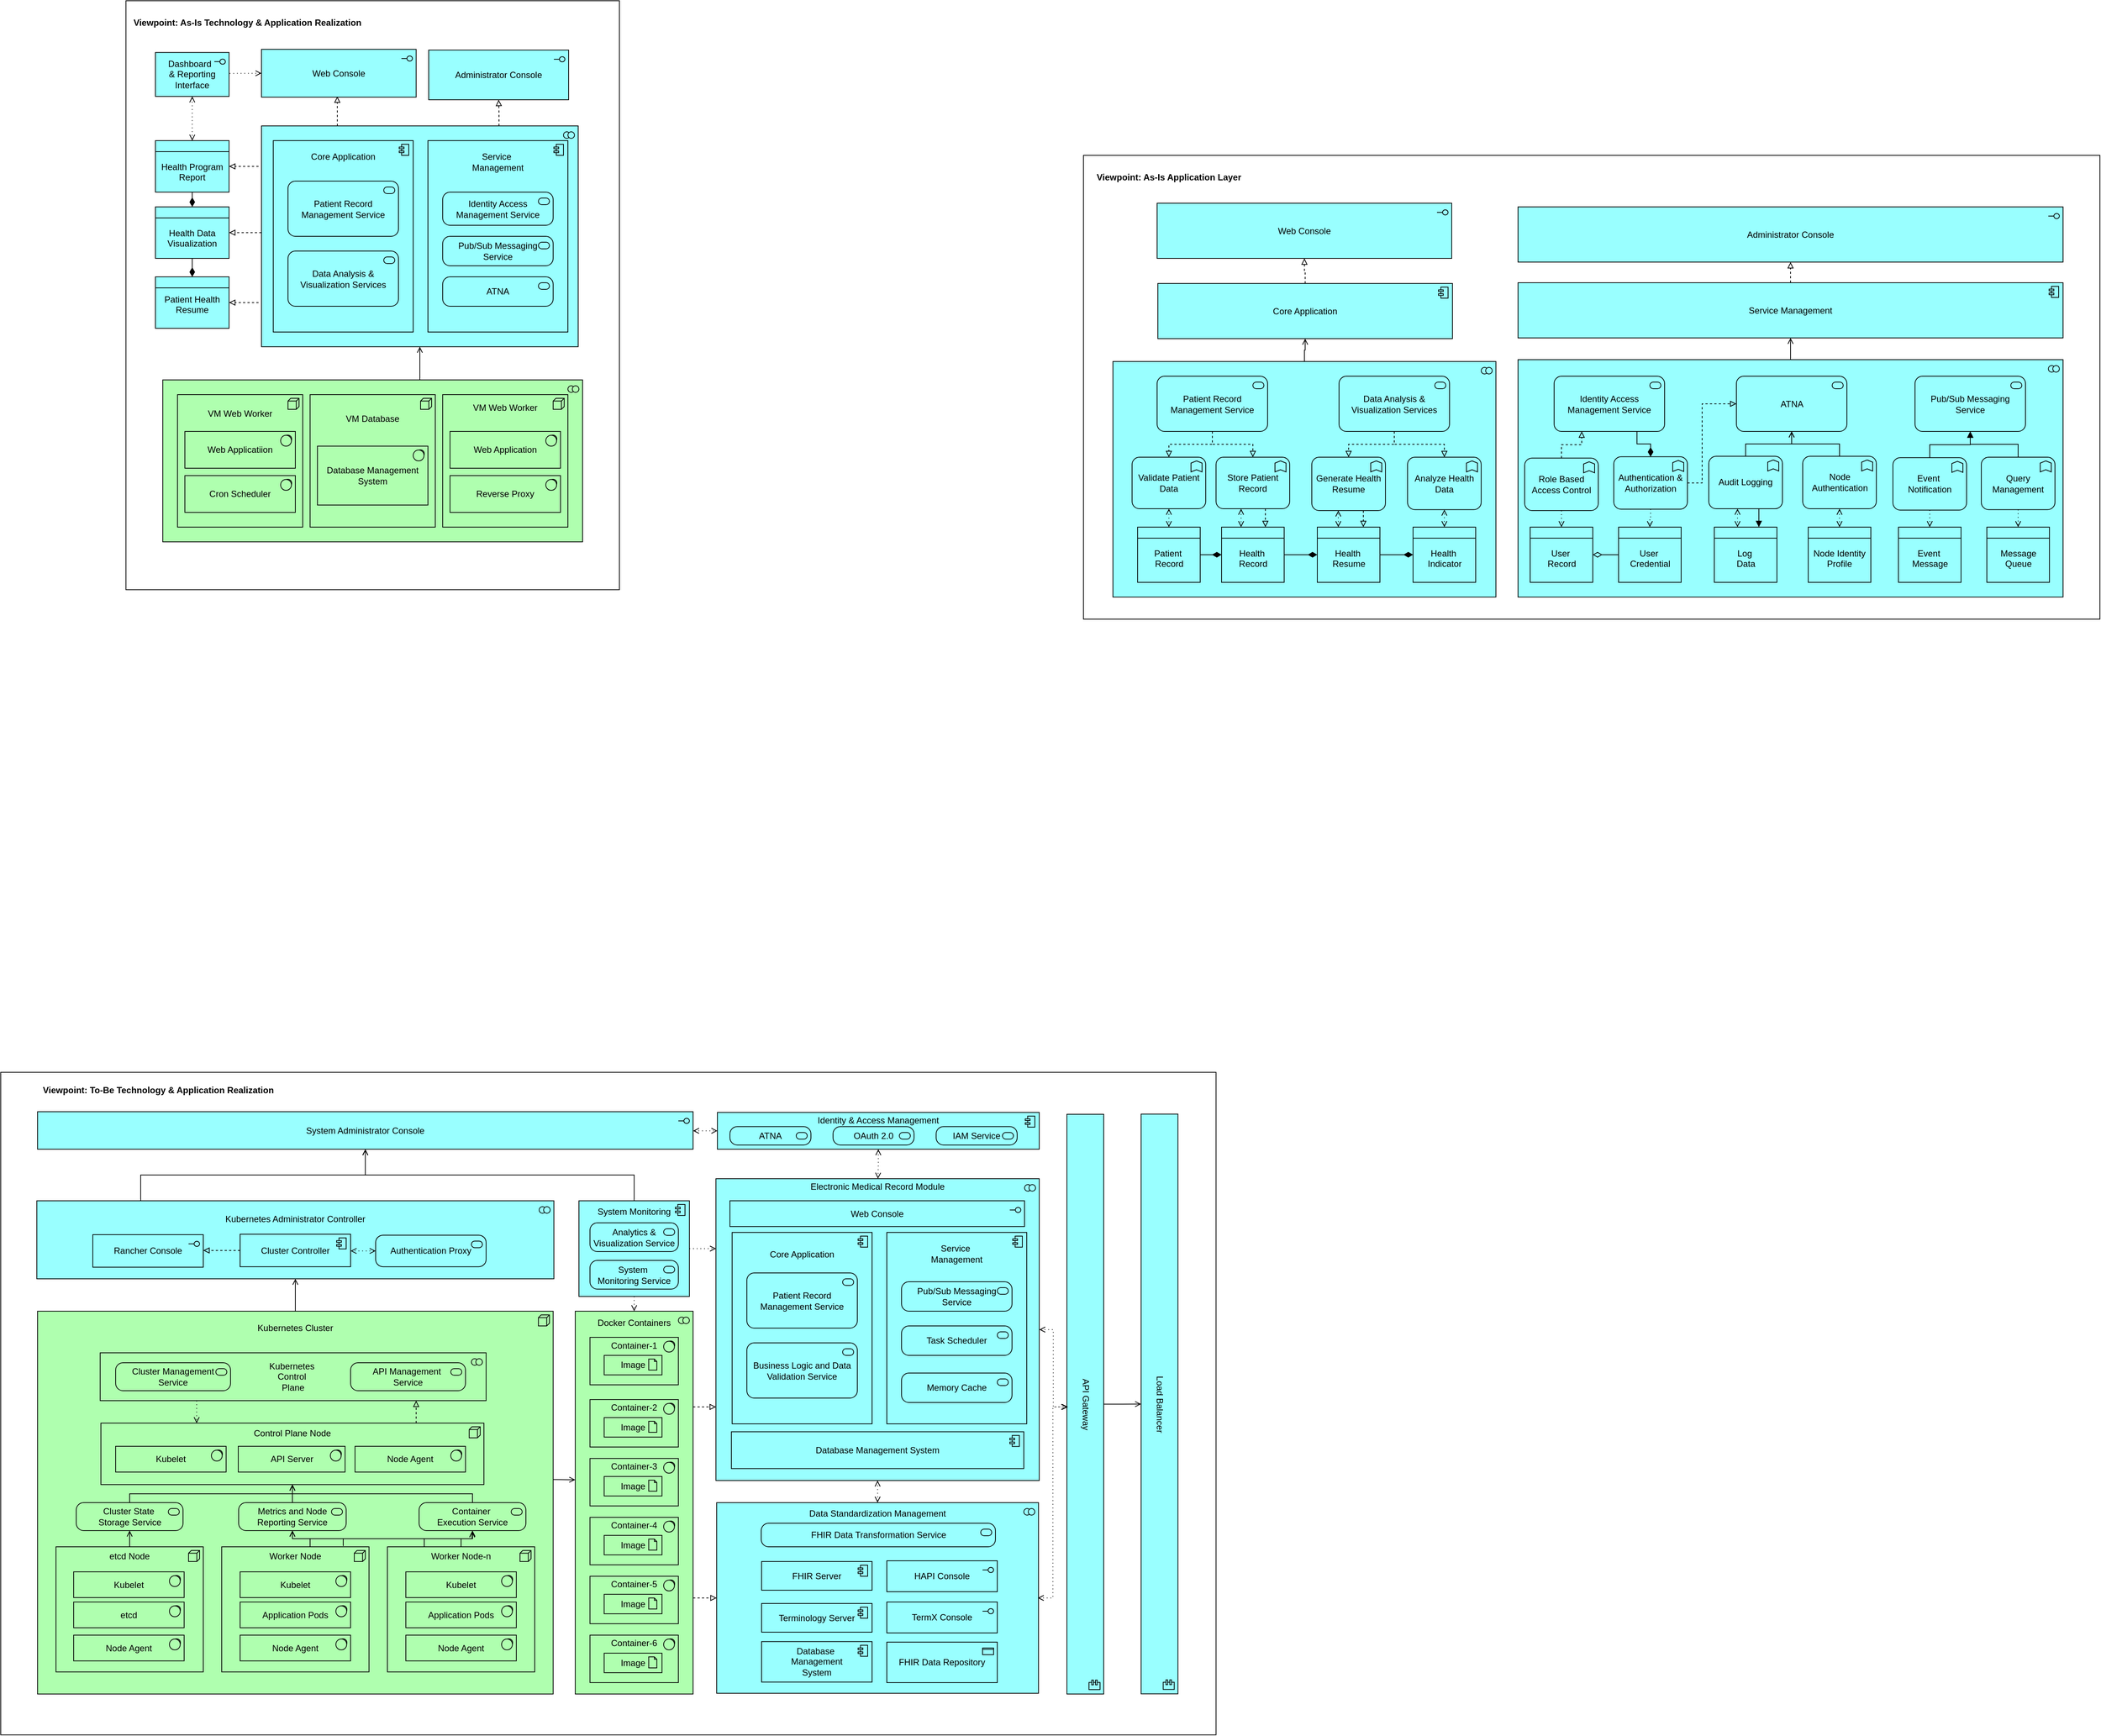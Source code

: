 <mxfile version="27.0.3">
  <diagram name="Page-1" id="rG1aWR5nTBu968VJAlu0">
    <mxGraphModel dx="2316" dy="1307" grid="1" gridSize="10" guides="1" tooltips="1" connect="1" arrows="1" fold="1" page="1" pageScale="1" pageWidth="850" pageHeight="1100" math="0" shadow="0">
      <root>
        <mxCell id="0" />
        <mxCell id="1" parent="0" />
        <mxCell id="8IR9IB2kAjyOWW3M31Co-163" value="" style="rounded=0;whiteSpace=wrap;html=1;movable=1;resizable=1;rotatable=1;deletable=1;editable=1;locked=0;connectable=1;" vertex="1" parent="1">
          <mxGeometry x="80" y="1515.5" width="1650" height="900" as="geometry" />
        </mxCell>
        <mxCell id="8IR9IB2kAjyOWW3M31Co-363" value="Electronic Medical Record Module&lt;div&gt;&lt;br&gt;&lt;/div&gt;&lt;div&gt;&lt;br&gt;&lt;/div&gt;&lt;div&gt;&lt;br&gt;&lt;/div&gt;&lt;div&gt;&lt;br&gt;&lt;/div&gt;&lt;div&gt;&lt;br&gt;&lt;/div&gt;&lt;div&gt;&lt;br&gt;&lt;/div&gt;&lt;div&gt;&lt;br&gt;&lt;/div&gt;&lt;div&gt;&lt;br&gt;&lt;/div&gt;&lt;div&gt;&lt;br&gt;&lt;/div&gt;&lt;div&gt;&lt;br&gt;&lt;/div&gt;&lt;div&gt;&lt;br&gt;&lt;/div&gt;&lt;div&gt;&lt;br&gt;&lt;/div&gt;&lt;div&gt;&lt;br&gt;&lt;/div&gt;&lt;div&gt;&lt;br&gt;&lt;/div&gt;&lt;div&gt;&lt;br&gt;&lt;/div&gt;&lt;div&gt;&lt;br&gt;&lt;/div&gt;&lt;div&gt;&lt;br&gt;&lt;/div&gt;&lt;div&gt;&lt;br&gt;&lt;/div&gt;&lt;div&gt;&lt;br&gt;&lt;/div&gt;&lt;div&gt;&lt;br&gt;&lt;/div&gt;&lt;div&gt;&lt;br&gt;&lt;/div&gt;&lt;div&gt;&lt;br&gt;&lt;/div&gt;&lt;div&gt;&lt;br&gt;&lt;/div&gt;&lt;div&gt;&lt;br&gt;&lt;/div&gt;&lt;div&gt;&lt;br&gt;&lt;/div&gt;&lt;div&gt;&lt;br&gt;&lt;/div&gt;&lt;div&gt;&lt;br&gt;&lt;/div&gt;" style="html=1;outlineConnect=0;whiteSpace=wrap;fillColor=#99ffff;shape=mxgraph.archimate3.application;appType=collab;archiType=square;" vertex="1" parent="1">
          <mxGeometry x="1051" y="1660" width="439" height="410" as="geometry" />
        </mxCell>
        <mxCell id="8IR9IB2kAjyOWW3M31Co-169" value="&lt;div&gt;&lt;div&gt;Kubernetes Cluster&lt;/div&gt;&lt;/div&gt;&lt;div&gt;&lt;br&gt;&lt;/div&gt;&lt;div&gt;&lt;br&gt;&lt;/div&gt;&lt;div&gt;&lt;br&gt;&lt;/div&gt;&lt;div&gt;&lt;br&gt;&lt;/div&gt;&lt;div&gt;&lt;br&gt;&lt;/div&gt;&lt;div&gt;&lt;br&gt;&lt;/div&gt;&lt;div&gt;&lt;br&gt;&lt;/div&gt;&lt;div&gt;&lt;br&gt;&lt;/div&gt;&lt;div&gt;&lt;br&gt;&lt;/div&gt;&lt;div&gt;&lt;br&gt;&lt;/div&gt;&lt;div&gt;&lt;br&gt;&lt;/div&gt;&lt;div&gt;&lt;br&gt;&lt;/div&gt;&lt;div&gt;&lt;br&gt;&lt;/div&gt;&lt;div&gt;&lt;br&gt;&lt;/div&gt;&lt;div&gt;&lt;br&gt;&lt;/div&gt;&lt;div&gt;&lt;br&gt;&lt;/div&gt;&lt;div&gt;&lt;br&gt;&lt;/div&gt;&lt;div&gt;&lt;br&gt;&lt;/div&gt;&lt;div&gt;&lt;br&gt;&lt;/div&gt;&lt;div&gt;&lt;br&gt;&lt;/div&gt;&lt;div&gt;&lt;br&gt;&lt;/div&gt;&lt;div&gt;&lt;br&gt;&lt;/div&gt;&lt;div&gt;&lt;br&gt;&lt;/div&gt;&lt;div&gt;&lt;br&gt;&lt;/div&gt;&lt;div&gt;&lt;br&gt;&lt;/div&gt;&lt;div&gt;&lt;br&gt;&lt;/div&gt;&lt;div&gt;&lt;br&gt;&lt;/div&gt;&lt;div&gt;&lt;br&gt;&lt;/div&gt;&lt;div&gt;&lt;br&gt;&lt;/div&gt;&lt;div&gt;&lt;br&gt;&lt;/div&gt;&lt;div&gt;&lt;br&gt;&lt;/div&gt;&lt;div&gt;&lt;br&gt;&lt;/div&gt;&lt;div&gt;&lt;br&gt;&lt;/div&gt;" style="html=1;outlineConnect=0;whiteSpace=wrap;fillColor=#AFFFAF;shape=mxgraph.archimate3.application;appType=node;archiType=square;movable=1;resizable=1;rotatable=1;deletable=1;editable=1;locked=0;connectable=1;" vertex="1" parent="1">
          <mxGeometry x="130" y="1840" width="700" height="520" as="geometry" />
        </mxCell>
        <mxCell id="8IR9IB2kAjyOWW3M31Co-265" value="Kubernetes&amp;nbsp;&lt;div&gt;Control&amp;nbsp;&lt;/div&gt;&lt;div&gt;Plane&lt;/div&gt;" style="html=1;outlineConnect=0;whiteSpace=wrap;fillColor=#AFFFAF;shape=mxgraph.archimate3.application;appType=collab;archiType=square;" vertex="1" parent="1">
          <mxGeometry x="215" y="1896.5" width="524" height="65" as="geometry" />
        </mxCell>
        <mxCell id="8IR9IB2kAjyOWW3M31Co-69" value="" style="rounded=0;whiteSpace=wrap;html=1;movable=0;resizable=0;rotatable=0;deletable=0;editable=0;locked=1;connectable=0;" vertex="1" parent="1">
          <mxGeometry x="1550" y="270" width="1380" height="630" as="geometry" />
        </mxCell>
        <mxCell id="8IR9IB2kAjyOWW3M31Co-155" value="" style="html=1;outlineConnect=0;whiteSpace=wrap;fillColor=#99ffff;shape=mxgraph.archimate3.application;appType=collab;archiType=square;movable=0;resizable=0;rotatable=0;deletable=0;editable=0;locked=1;connectable=0;" vertex="1" parent="1">
          <mxGeometry x="2140" y="547.5" width="740" height="322.5" as="geometry" />
        </mxCell>
        <mxCell id="8IR9IB2kAjyOWW3M31Co-153" value="" style="html=1;outlineConnect=0;whiteSpace=wrap;fillColor=#99ffff;shape=mxgraph.archimate3.application;appType=collab;archiType=square;movable=0;resizable=0;rotatable=0;deletable=0;editable=0;locked=1;connectable=0;" vertex="1" parent="1">
          <mxGeometry x="1590" y="550" width="520" height="320" as="geometry" />
        </mxCell>
        <mxCell id="8IR9IB2kAjyOWW3M31Co-63" value="" style="rounded=0;whiteSpace=wrap;html=1;movable=0;resizable=0;rotatable=0;deletable=0;editable=0;locked=1;connectable=0;" vertex="1" parent="1">
          <mxGeometry x="250" y="60" width="670" height="800" as="geometry" />
        </mxCell>
        <mxCell id="8IR9IB2kAjyOWW3M31Co-53" value="" style="html=1;outlineConnect=0;whiteSpace=wrap;fillColor=#99ffff;shape=mxgraph.archimate3.application;appType=collab;archiType=square;movable=0;resizable=0;rotatable=0;deletable=0;editable=0;locked=1;connectable=0;" vertex="1" parent="1">
          <mxGeometry x="434" y="230" width="430" height="300" as="geometry" />
        </mxCell>
        <mxCell id="8IR9IB2kAjyOWW3M31Co-42" value="Core Application&lt;div&gt;&lt;br&gt;&lt;/div&gt;&lt;div&gt;&lt;br&gt;&lt;/div&gt;&lt;div&gt;&lt;br&gt;&lt;/div&gt;&lt;div&gt;&lt;br&gt;&lt;/div&gt;&lt;div&gt;&lt;br&gt;&lt;/div&gt;&lt;div&gt;&lt;br&gt;&lt;/div&gt;&lt;div&gt;&lt;br&gt;&lt;/div&gt;&lt;div&gt;&lt;br&gt;&lt;/div&gt;&lt;div&gt;&lt;br&gt;&lt;/div&gt;&lt;div&gt;&lt;br&gt;&lt;/div&gt;&lt;div&gt;&lt;br&gt;&lt;/div&gt;&lt;div&gt;&lt;br&gt;&lt;/div&gt;&lt;div&gt;&lt;br&gt;&lt;/div&gt;&lt;div&gt;&lt;br&gt;&lt;/div&gt;&lt;div&gt;&lt;br&gt;&lt;/div&gt;" style="html=1;outlineConnect=0;whiteSpace=wrap;fillColor=#99ffff;shape=mxgraph.archimate3.application;appType=comp;archiType=square;movable=0;resizable=0;rotatable=0;deletable=0;editable=0;locked=1;connectable=0;" vertex="1" parent="1">
          <mxGeometry x="450" y="250" width="190" height="260" as="geometry" />
        </mxCell>
        <mxCell id="8IR9IB2kAjyOWW3M31Co-38" value="Service&amp;nbsp;&lt;div&gt;Management&lt;div&gt;&lt;br&gt;&lt;/div&gt;&lt;div&gt;&lt;br&gt;&lt;/div&gt;&lt;div&gt;&lt;br&gt;&lt;/div&gt;&lt;div&gt;&lt;br&gt;&lt;/div&gt;&lt;div&gt;&lt;br&gt;&lt;/div&gt;&lt;div&gt;&lt;br&gt;&lt;/div&gt;&lt;div&gt;&lt;br&gt;&lt;div&gt;&lt;br&gt;&lt;/div&gt;&lt;div&gt;&lt;br&gt;&lt;/div&gt;&lt;div&gt;&lt;br&gt;&lt;/div&gt;&lt;/div&gt;&lt;/div&gt;&lt;div&gt;&lt;br&gt;&lt;/div&gt;&lt;div&gt;&lt;br&gt;&lt;/div&gt;&lt;div&gt;&lt;br&gt;&lt;/div&gt;&lt;div&gt;&lt;br&gt;&lt;/div&gt;" style="html=1;outlineConnect=0;whiteSpace=wrap;fillColor=#99ffff;shape=mxgraph.archimate3.application;appType=comp;archiType=square;movable=0;resizable=0;rotatable=0;deletable=0;editable=0;locked=1;connectable=0;" vertex="1" parent="1">
          <mxGeometry x="660" y="250" width="190" height="260" as="geometry" />
        </mxCell>
        <mxCell id="8IR9IB2kAjyOWW3M31Co-4" value="" style="html=1;outlineConnect=0;whiteSpace=wrap;fillColor=#AFFFAF;shape=mxgraph.archimate3.application;appType=collab;archiType=square;movable=0;resizable=0;rotatable=0;deletable=0;editable=0;locked=1;connectable=0;" vertex="1" parent="1">
          <mxGeometry x="300" y="575" width="570" height="220" as="geometry" />
        </mxCell>
        <mxCell id="8IR9IB2kAjyOWW3M31Co-8" value="VM Web Worker&lt;div&gt;&lt;br&gt;&lt;/div&gt;&lt;div&gt;&lt;br&gt;&lt;/div&gt;&lt;div&gt;&lt;br&gt;&lt;div&gt;&lt;br&gt;&lt;/div&gt;&lt;div&gt;&lt;br&gt;&lt;/div&gt;&lt;div&gt;&lt;br&gt;&lt;/div&gt;&lt;div&gt;&lt;br&gt;&lt;/div&gt;&lt;div&gt;&lt;br&gt;&lt;/div&gt;&lt;div&gt;&lt;br&gt;&lt;/div&gt;&lt;/div&gt;" style="html=1;outlineConnect=0;whiteSpace=wrap;fillColor=#AFFFAF;shape=mxgraph.archimate3.application;appType=node;archiType=square;movable=0;resizable=0;rotatable=0;deletable=0;editable=0;locked=1;connectable=0;" vertex="1" parent="1">
          <mxGeometry x="320" y="595" width="170" height="180" as="geometry" />
        </mxCell>
        <mxCell id="8IR9IB2kAjyOWW3M31Co-9" value="VM Database&lt;div&gt;&lt;br&gt;&lt;/div&gt;&lt;div&gt;&lt;br&gt;&lt;/div&gt;&lt;div&gt;&lt;br&gt;&lt;div&gt;&lt;br&gt;&lt;/div&gt;&lt;div&gt;&lt;br&gt;&lt;/div&gt;&lt;div&gt;&lt;br&gt;&lt;/div&gt;&lt;div&gt;&lt;br&gt;&lt;/div&gt;&lt;div&gt;&lt;br&gt;&lt;/div&gt;&lt;/div&gt;" style="html=1;outlineConnect=0;whiteSpace=wrap;fillColor=#AFFFAF;shape=mxgraph.archimate3.application;appType=node;archiType=square;movable=0;resizable=0;rotatable=0;deletable=0;editable=0;locked=1;connectable=0;" vertex="1" parent="1">
          <mxGeometry x="500" y="595" width="170" height="180" as="geometry" />
        </mxCell>
        <mxCell id="8IR9IB2kAjyOWW3M31Co-10" value="VM Web Worker&lt;div&gt;&lt;br&gt;&lt;/div&gt;&lt;div&gt;&lt;br&gt;&lt;div&gt;&lt;br&gt;&lt;/div&gt;&lt;div&gt;&lt;br&gt;&lt;/div&gt;&lt;div&gt;&lt;br&gt;&lt;div&gt;&lt;br&gt;&lt;/div&gt;&lt;div&gt;&lt;br&gt;&lt;/div&gt;&lt;div&gt;&lt;br&gt;&lt;/div&gt;&lt;div&gt;&lt;br&gt;&lt;/div&gt;&lt;div&gt;&lt;br&gt;&lt;/div&gt;&lt;/div&gt;&lt;/div&gt;" style="html=1;outlineConnect=0;whiteSpace=wrap;fillColor=#AFFFAF;shape=mxgraph.archimate3.application;appType=node;archiType=square;movable=0;resizable=0;rotatable=0;deletable=0;editable=0;locked=1;connectable=0;" vertex="1" parent="1">
          <mxGeometry x="680" y="595" width="170" height="180" as="geometry" />
        </mxCell>
        <mxCell id="8IR9IB2kAjyOWW3M31Co-11" value="Web Applicatiion" style="html=1;outlineConnect=0;whiteSpace=wrap;fillColor=#AFFFAF;shape=mxgraph.archimate3.application;appType=sysSw;archiType=square;movable=0;resizable=0;rotatable=0;deletable=0;editable=0;locked=1;connectable=0;" vertex="1" parent="1">
          <mxGeometry x="330" y="645" width="150" height="50" as="geometry" />
        </mxCell>
        <mxCell id="8IR9IB2kAjyOWW3M31Co-12" value="Web Application" style="html=1;outlineConnect=0;whiteSpace=wrap;fillColor=#AFFFAF;shape=mxgraph.archimate3.application;appType=sysSw;archiType=square;movable=0;resizable=0;rotatable=0;deletable=0;editable=0;locked=1;connectable=0;" vertex="1" parent="1">
          <mxGeometry x="690" y="645" width="150" height="50" as="geometry" />
        </mxCell>
        <mxCell id="8IR9IB2kAjyOWW3M31Co-13" value="Database Management System" style="html=1;outlineConnect=0;whiteSpace=wrap;fillColor=#AFFFAF;shape=mxgraph.archimate3.application;appType=sysSw;archiType=square;movable=0;resizable=0;rotatable=0;deletable=0;editable=0;locked=1;connectable=0;" vertex="1" parent="1">
          <mxGeometry x="510" y="665" width="150" height="80" as="geometry" />
        </mxCell>
        <mxCell id="8IR9IB2kAjyOWW3M31Co-14" value="Reverse Proxy" style="html=1;outlineConnect=0;whiteSpace=wrap;fillColor=#AFFFAF;shape=mxgraph.archimate3.application;appType=sysSw;archiType=square;movable=0;resizable=0;rotatable=0;deletable=0;editable=0;locked=1;connectable=0;" vertex="1" parent="1">
          <mxGeometry x="690" y="705" width="150" height="50" as="geometry" />
        </mxCell>
        <mxCell id="8IR9IB2kAjyOWW3M31Co-15" value="Cron Scheduler" style="html=1;outlineConnect=0;whiteSpace=wrap;fillColor=#AFFFAF;shape=mxgraph.archimate3.application;appType=sysSw;archiType=square;movable=0;resizable=0;rotatable=0;deletable=0;editable=0;locked=1;connectable=0;" vertex="1" parent="1">
          <mxGeometry x="330" y="705" width="150" height="50" as="geometry" />
        </mxCell>
        <mxCell id="8IR9IB2kAjyOWW3M31Co-19" value="Web Console" style="html=1;outlineConnect=0;whiteSpace=wrap;fillColor=#99ffff;shape=mxgraph.archimate3.application;appType=interface;archiType=square;movable=0;resizable=0;rotatable=0;deletable=0;editable=0;locked=1;connectable=0;" vertex="1" parent="1">
          <mxGeometry x="434" y="126" width="210" height="65" as="geometry" />
        </mxCell>
        <mxCell id="8IR9IB2kAjyOWW3M31Co-22" value="Identity Access Management Service" style="html=1;outlineConnect=0;whiteSpace=wrap;fillColor=#99ffff;shape=mxgraph.archimate3.application;appType=serv;archiType=rounded;movable=0;resizable=0;rotatable=0;deletable=0;editable=0;locked=1;connectable=0;" vertex="1" parent="1">
          <mxGeometry x="680" y="320" width="150" height="45" as="geometry" />
        </mxCell>
        <mxCell id="8IR9IB2kAjyOWW3M31Co-28" value="Pub/Sub Messaging Service" style="html=1;outlineConnect=0;whiteSpace=wrap;fillColor=#99ffff;shape=mxgraph.archimate3.application;appType=serv;archiType=rounded;movable=0;resizable=0;rotatable=0;deletable=0;editable=0;locked=1;connectable=0;" vertex="1" parent="1">
          <mxGeometry x="680" y="380" width="150" height="40" as="geometry" />
        </mxCell>
        <mxCell id="8IR9IB2kAjyOWW3M31Co-29" value="Patient Record Management Service" style="html=1;outlineConnect=0;whiteSpace=wrap;fillColor=#99ffff;shape=mxgraph.archimate3.application;appType=serv;archiType=rounded;movable=0;resizable=0;rotatable=0;deletable=0;editable=0;locked=1;connectable=0;" vertex="1" parent="1">
          <mxGeometry x="470" y="305" width="150" height="75" as="geometry" />
        </mxCell>
        <mxCell id="8IR9IB2kAjyOWW3M31Co-30" value="&lt;table cellpadding=&quot;0&quot; cellspacing=&quot;0&quot; style=&quot;font-size:1em;width:100%;height:100%;&quot;&gt;&lt;tbody&gt;&lt;tr style=&quot;height:20px;&quot;&gt;&lt;td align=&quot;center&quot;&gt;&lt;/td&gt;&lt;/tr&gt;&lt;tr&gt;&lt;td valign=&quot;top&quot; style=&quot;padding:4px;&quot;&gt;Patient Health Resume&lt;/td&gt;&lt;/tr&gt;&lt;/tbody&gt;&lt;/table&gt;" style="html=1;outlineConnect=0;whiteSpace=wrap;fillColor=#99ffff;shape=mxgraph.archimate3.businessObject;overflow=fill;movable=0;resizable=0;rotatable=0;deletable=0;editable=0;locked=1;connectable=0;" vertex="1" parent="1">
          <mxGeometry x="290" y="435" width="100" height="70" as="geometry" />
        </mxCell>
        <mxCell id="8IR9IB2kAjyOWW3M31Co-31" value="&lt;br&gt;&lt;div&gt;&lt;br&gt;&lt;/div&gt;&lt;div&gt;Health Data Visualization&lt;/div&gt;" style="html=1;outlineConnect=0;whiteSpace=wrap;fillColor=#99ffff;shape=mxgraph.archimate3.businessObject;overflow=fill;movable=0;resizable=0;rotatable=0;deletable=0;editable=0;locked=1;connectable=0;" vertex="1" parent="1">
          <mxGeometry x="290" y="340" width="100" height="70" as="geometry" />
        </mxCell>
        <mxCell id="8IR9IB2kAjyOWW3M31Co-33" value="Data Analysis &amp;amp; Visualization Services" style="html=1;outlineConnect=0;whiteSpace=wrap;fillColor=#99ffff;shape=mxgraph.archimate3.application;appType=serv;archiType=rounded;movable=0;resizable=0;rotatable=0;deletable=0;editable=0;locked=1;connectable=0;" vertex="1" parent="1">
          <mxGeometry x="470" y="400" width="150" height="75" as="geometry" />
        </mxCell>
        <mxCell id="8IR9IB2kAjyOWW3M31Co-34" value="&lt;div&gt;&lt;br&gt;&lt;/div&gt;&lt;div&gt;&lt;br&gt;&lt;/div&gt;&lt;div&gt;Health Program Report&lt;/div&gt;" style="html=1;outlineConnect=0;whiteSpace=wrap;fillColor=#99ffff;shape=mxgraph.archimate3.businessObject;overflow=fill;movable=0;resizable=0;rotatable=0;deletable=0;editable=0;locked=1;connectable=0;" vertex="1" parent="1">
          <mxGeometry x="290" y="250" width="100" height="70" as="geometry" />
        </mxCell>
        <mxCell id="8IR9IB2kAjyOWW3M31Co-35" value="ATNA" style="html=1;outlineConnect=0;whiteSpace=wrap;fillColor=#99ffff;shape=mxgraph.archimate3.application;appType=serv;archiType=rounded;movable=0;resizable=0;rotatable=0;deletable=0;editable=0;locked=1;connectable=0;" vertex="1" parent="1">
          <mxGeometry x="680" y="435" width="150" height="40" as="geometry" />
        </mxCell>
        <mxCell id="8IR9IB2kAjyOWW3M31Co-37" value="Administrator Console" style="html=1;outlineConnect=0;whiteSpace=wrap;fillColor=#99ffff;shape=mxgraph.archimate3.application;appType=interface;archiType=square;movable=0;resizable=0;rotatable=0;deletable=0;editable=0;locked=1;connectable=0;" vertex="1" parent="1">
          <mxGeometry x="661" y="127" width="190" height="67.5" as="geometry" />
        </mxCell>
        <mxCell id="8IR9IB2kAjyOWW3M31Co-39" style="edgeStyle=orthogonalEdgeStyle;rounded=0;orthogonalLoop=1;jettySize=auto;html=1;exitX=0.5;exitY=1;exitDx=0;exitDy=0;exitPerimeter=0;movable=0;resizable=0;rotatable=0;deletable=0;editable=0;locked=1;connectable=0;" edge="1" parent="1" source="8IR9IB2kAjyOWW3M31Co-28" target="8IR9IB2kAjyOWW3M31Co-28">
          <mxGeometry relative="1" as="geometry" />
        </mxCell>
        <mxCell id="8IR9IB2kAjyOWW3M31Co-43" value="" style="edgeStyle=elbowEdgeStyle;html=1;endArrow=block;elbow=vertical;endFill=0;dashed=1;rounded=0;entryX=1;entryY=0.5;entryDx=0;entryDy=0;entryPerimeter=0;movable=0;resizable=0;rotatable=0;deletable=0;editable=0;locked=1;connectable=0;" edge="1" parent="1" target="8IR9IB2kAjyOWW3M31Co-34">
          <mxGeometry width="160" relative="1" as="geometry">
            <mxPoint x="430" y="285" as="sourcePoint" />
            <mxPoint x="570" y="540" as="targetPoint" />
          </mxGeometry>
        </mxCell>
        <mxCell id="8IR9IB2kAjyOWW3M31Co-45" value="" style="edgeStyle=elbowEdgeStyle;html=1;endArrow=block;elbow=vertical;endFill=0;dashed=1;rounded=0;entryX=1;entryY=0.5;entryDx=0;entryDy=0;entryPerimeter=0;movable=0;resizable=0;rotatable=0;deletable=0;editable=0;locked=1;connectable=0;" edge="1" parent="1" target="8IR9IB2kAjyOWW3M31Co-30">
          <mxGeometry width="160" relative="1" as="geometry">
            <mxPoint x="430" y="470" as="sourcePoint" />
            <mxPoint x="400" y="385" as="targetPoint" />
          </mxGeometry>
        </mxCell>
        <mxCell id="8IR9IB2kAjyOWW3M31Co-54" value="" style="edgeStyle=elbowEdgeStyle;html=1;endArrow=block;elbow=vertical;endFill=0;dashed=1;rounded=0;entryX=1;entryY=0.5;entryDx=0;entryDy=0;entryPerimeter=0;movable=0;resizable=0;rotatable=0;deletable=0;editable=0;locked=1;connectable=0;" edge="1" parent="1" source="8IR9IB2kAjyOWW3M31Co-53" target="8IR9IB2kAjyOWW3M31Co-31">
          <mxGeometry width="160" relative="1" as="geometry">
            <mxPoint x="440" y="295" as="sourcePoint" />
            <mxPoint x="400" y="295" as="targetPoint" />
          </mxGeometry>
        </mxCell>
        <mxCell id="8IR9IB2kAjyOWW3M31Co-55" value="" style="edgeStyle=elbowEdgeStyle;html=1;endArrow=block;elbow=vertical;endFill=0;dashed=1;rounded=0;entryX=0.552;entryY=0.923;entryDx=0;entryDy=0;entryPerimeter=0;movable=0;resizable=0;rotatable=0;deletable=0;editable=0;locked=1;connectable=0;" edge="1" parent="1">
          <mxGeometry width="160" relative="1" as="geometry">
            <mxPoint x="537" y="230" as="sourcePoint" />
            <mxPoint x="536.92" y="189.995" as="targetPoint" />
          </mxGeometry>
        </mxCell>
        <mxCell id="8IR9IB2kAjyOWW3M31Co-56" value="" style="edgeStyle=elbowEdgeStyle;html=1;endArrow=block;elbow=vertical;endFill=0;dashed=1;rounded=0;entryX=0.5;entryY=1;entryDx=0;entryDy=0;entryPerimeter=0;exitX=0.75;exitY=0;exitDx=0;exitDy=0;exitPerimeter=0;movable=0;resizable=0;rotatable=0;deletable=0;editable=0;locked=1;connectable=0;" edge="1" parent="1" source="8IR9IB2kAjyOWW3M31Co-53" target="8IR9IB2kAjyOWW3M31Co-37">
          <mxGeometry width="160" relative="1" as="geometry">
            <mxPoint x="547" y="240" as="sourcePoint" />
            <mxPoint x="546.92" y="199.995" as="targetPoint" />
          </mxGeometry>
        </mxCell>
        <mxCell id="8IR9IB2kAjyOWW3M31Co-57" value="" style="edgeStyle=elbowEdgeStyle;html=1;endArrow=open;elbow=vertical;endFill=1;rounded=0;movable=0;resizable=0;rotatable=0;deletable=0;editable=0;locked=1;connectable=0;" edge="1" parent="1">
          <mxGeometry width="160" relative="1" as="geometry">
            <mxPoint x="649" y="575" as="sourcePoint" />
            <mxPoint x="649" y="530" as="targetPoint" />
          </mxGeometry>
        </mxCell>
        <mxCell id="8IR9IB2kAjyOWW3M31Co-58" value="" style="edgeStyle=elbowEdgeStyle;html=1;endArrow=open;elbow=vertical;endFill=0;dashed=1;startArrow=open;startFill=0;dashPattern=1 4;rounded=0;exitX=0.5;exitY=1;exitDx=0;exitDy=0;exitPerimeter=0;entryX=0.5;entryY=0;entryDx=0;entryDy=0;entryPerimeter=0;movable=0;resizable=0;rotatable=0;deletable=0;editable=0;locked=1;connectable=0;" edge="1" parent="1" source="8IR9IB2kAjyOWW3M31Co-64" target="8IR9IB2kAjyOWW3M31Co-34">
          <mxGeometry width="160" relative="1" as="geometry">
            <mxPoint x="890" y="840" as="sourcePoint" />
            <mxPoint x="1050" y="840" as="targetPoint" />
            <Array as="points" />
          </mxGeometry>
        </mxCell>
        <mxCell id="8IR9IB2kAjyOWW3M31Co-61" value="" style="html=1;startArrow=diamondThin;startFill=1;edgeStyle=elbowEdgeStyle;elbow=vertical;startSize=10;endArrow=none;endFill=0;rounded=0;exitX=0.5;exitY=0;exitDx=0;exitDy=0;exitPerimeter=0;movable=0;resizable=0;rotatable=0;deletable=0;editable=0;locked=1;connectable=0;" edge="1" parent="1" source="8IR9IB2kAjyOWW3M31Co-31">
          <mxGeometry width="160" relative="1" as="geometry">
            <mxPoint x="410" y="280" as="sourcePoint" />
            <mxPoint x="340" y="320" as="targetPoint" />
          </mxGeometry>
        </mxCell>
        <mxCell id="8IR9IB2kAjyOWW3M31Co-62" value="" style="html=1;startArrow=diamondThin;startFill=1;edgeStyle=elbowEdgeStyle;elbow=vertical;startSize=10;endArrow=none;endFill=0;rounded=0;entryX=0.5;entryY=1;entryDx=0;entryDy=0;entryPerimeter=0;movable=0;resizable=0;rotatable=0;deletable=0;editable=0;locked=1;connectable=0;" edge="1" parent="1" source="8IR9IB2kAjyOWW3M31Co-30" target="8IR9IB2kAjyOWW3M31Co-31">
          <mxGeometry width="160" relative="1" as="geometry">
            <mxPoint x="410" y="280" as="sourcePoint" />
            <mxPoint x="570" y="280" as="targetPoint" />
          </mxGeometry>
        </mxCell>
        <mxCell id="8IR9IB2kAjyOWW3M31Co-65" value="" style="edgeStyle=elbowEdgeStyle;html=1;endArrow=open;elbow=vertical;endFill=0;dashed=1;startArrow=open;startFill=0;dashPattern=1 4;rounded=0;exitX=0;exitY=0.5;exitDx=0;exitDy=0;exitPerimeter=0;entryX=0.5;entryY=0;entryDx=0;entryDy=0;entryPerimeter=0;movable=0;resizable=0;rotatable=0;deletable=0;editable=0;locked=1;connectable=0;" edge="1" parent="1" source="8IR9IB2kAjyOWW3M31Co-19" target="8IR9IB2kAjyOWW3M31Co-64">
          <mxGeometry width="160" relative="1" as="geometry">
            <mxPoint x="434" y="159" as="sourcePoint" />
            <mxPoint x="340" y="250" as="targetPoint" />
            <Array as="points">
              <mxPoint x="380" y="159" />
            </Array>
          </mxGeometry>
        </mxCell>
        <mxCell id="8IR9IB2kAjyOWW3M31Co-64" value="Dashboard&amp;nbsp;&amp;nbsp;&lt;div&gt;&amp;amp; Reporting Interface&lt;/div&gt;" style="html=1;outlineConnect=0;whiteSpace=wrap;fillColor=#99ffff;shape=mxgraph.archimate3.application;appType=interface;archiType=square;movable=0;resizable=0;rotatable=0;deletable=0;editable=0;locked=1;connectable=0;" vertex="1" parent="1">
          <mxGeometry x="290" y="130.25" width="100" height="59.75" as="geometry" />
        </mxCell>
        <mxCell id="8IR9IB2kAjyOWW3M31Co-68" value="Viewpoint: As-Is Technology &amp;amp; Application Realization" style="text;html=1;align=center;verticalAlign=middle;whiteSpace=wrap;rounded=0;fontStyle=1;movable=0;resizable=0;rotatable=0;deletable=0;editable=0;locked=1;connectable=0;" vertex="1" parent="1">
          <mxGeometry x="250" y="80" width="330" height="20" as="geometry" />
        </mxCell>
        <mxCell id="8IR9IB2kAjyOWW3M31Co-70" value="Validate Patient Data" style="html=1;outlineConnect=0;whiteSpace=wrap;fillColor=#99ffff;shape=mxgraph.archimate3.application;appType=func;archiType=rounded;movable=0;resizable=0;rotatable=0;deletable=0;editable=0;locked=1;connectable=0;" vertex="1" parent="1">
          <mxGeometry x="1616" y="680" width="100" height="70" as="geometry" />
        </mxCell>
        <mxCell id="8IR9IB2kAjyOWW3M31Co-71" value="Store Patient Record" style="html=1;outlineConnect=0;whiteSpace=wrap;fillColor=#99ffff;shape=mxgraph.archimate3.application;appType=func;archiType=rounded;movable=0;resizable=0;rotatable=0;deletable=0;editable=0;locked=1;connectable=0;" vertex="1" parent="1">
          <mxGeometry x="1730" y="680" width="100" height="70" as="geometry" />
        </mxCell>
        <mxCell id="8IR9IB2kAjyOWW3M31Co-73" value="Patient Record Management Service" style="html=1;outlineConnect=0;whiteSpace=wrap;fillColor=#99ffff;shape=mxgraph.archimate3.application;appType=serv;archiType=rounded;movable=0;resizable=0;rotatable=0;deletable=0;editable=0;locked=1;connectable=0;" vertex="1" parent="1">
          <mxGeometry x="1650" y="570" width="150" height="75" as="geometry" />
        </mxCell>
        <mxCell id="8IR9IB2kAjyOWW3M31Co-75" value="&lt;div&gt;&lt;br&gt;&lt;/div&gt;&lt;div&gt;&lt;span style=&quot;background-color: transparent; color: light-dark(rgb(0, 0, 0), rgb(255, 255, 255));&quot;&gt;&lt;br&gt;Patient&amp;nbsp;&lt;/span&gt;&lt;/div&gt;&lt;div&gt;Record&lt;/div&gt;" style="html=1;outlineConnect=0;whiteSpace=wrap;fillColor=#99ffff;shape=mxgraph.archimate3.businessObject;overflow=fill;movable=0;resizable=0;rotatable=0;deletable=0;editable=0;locked=1;connectable=0;" vertex="1" parent="1">
          <mxGeometry x="1623.5" y="775" width="85" height="75" as="geometry" />
        </mxCell>
        <mxCell id="8IR9IB2kAjyOWW3M31Co-76" value="Data Analysis &amp;amp; Visualization Services" style="html=1;outlineConnect=0;whiteSpace=wrap;fillColor=#99ffff;shape=mxgraph.archimate3.application;appType=serv;archiType=rounded;movable=0;resizable=0;rotatable=0;deletable=0;editable=0;locked=1;connectable=0;" vertex="1" parent="1">
          <mxGeometry x="1897" y="570" width="150" height="75" as="geometry" />
        </mxCell>
        <mxCell id="8IR9IB2kAjyOWW3M31Co-80" value="Generate Health Resume" style="html=1;outlineConnect=0;whiteSpace=wrap;fillColor=#99ffff;shape=mxgraph.archimate3.application;appType=func;archiType=rounded;movable=0;resizable=0;rotatable=0;deletable=0;editable=0;locked=1;connectable=0;" vertex="1" parent="1">
          <mxGeometry x="1860" y="680" width="100" height="72.5" as="geometry" />
        </mxCell>
        <mxCell id="8IR9IB2kAjyOWW3M31Co-81" value="Analyze Health Data" style="html=1;outlineConnect=0;whiteSpace=wrap;fillColor=#99ffff;shape=mxgraph.archimate3.application;appType=func;archiType=rounded;movable=0;resizable=0;rotatable=0;deletable=0;editable=0;locked=1;connectable=0;" vertex="1" parent="1">
          <mxGeometry x="1990" y="680" width="100" height="71.25" as="geometry" />
        </mxCell>
        <mxCell id="8IR9IB2kAjyOWW3M31Co-82" value="&lt;br&gt;&lt;div&gt;&lt;br&gt;&lt;/div&gt;&lt;div&gt;Health&amp;nbsp;&lt;/div&gt;&lt;div&gt;Record&lt;/div&gt;" style="html=1;outlineConnect=0;whiteSpace=wrap;fillColor=#99ffff;shape=mxgraph.archimate3.businessObject;overflow=fill;movable=0;resizable=0;rotatable=0;deletable=0;editable=0;locked=1;connectable=0;" vertex="1" parent="1">
          <mxGeometry x="1737.5" y="775" width="85" height="75" as="geometry" />
        </mxCell>
        <mxCell id="8IR9IB2kAjyOWW3M31Co-83" value="&lt;br&gt;&lt;div&gt;&lt;br&gt;&lt;/div&gt;&lt;div&gt;Health&amp;nbsp;&lt;/div&gt;&lt;div&gt;Indicator&lt;/div&gt;" style="html=1;outlineConnect=0;whiteSpace=wrap;fillColor=#99ffff;shape=mxgraph.archimate3.businessObject;overflow=fill;movable=0;resizable=0;rotatable=0;deletable=0;editable=0;locked=1;connectable=0;" vertex="1" parent="1">
          <mxGeometry x="1997.5" y="775" width="85" height="75" as="geometry" />
        </mxCell>
        <mxCell id="8IR9IB2kAjyOWW3M31Co-84" value="&lt;br&gt;&lt;div&gt;&lt;br&gt;&lt;/div&gt;&lt;div&gt;Health&amp;nbsp;&lt;/div&gt;&lt;div&gt;Resume&lt;/div&gt;" style="html=1;outlineConnect=0;whiteSpace=wrap;fillColor=#99ffff;shape=mxgraph.archimate3.businessObject;overflow=fill;movable=0;resizable=0;rotatable=0;deletable=0;editable=0;locked=1;connectable=0;" vertex="1" parent="1">
          <mxGeometry x="1867.5" y="775" width="85" height="75" as="geometry" />
        </mxCell>
        <mxCell id="8IR9IB2kAjyOWW3M31Co-85" value="Identity Access Management Service" style="html=1;outlineConnect=0;whiteSpace=wrap;fillColor=#99ffff;shape=mxgraph.archimate3.application;appType=serv;archiType=rounded;movable=0;resizable=0;rotatable=0;deletable=0;editable=0;locked=1;connectable=0;" vertex="1" parent="1">
          <mxGeometry x="2189" y="570" width="150" height="75" as="geometry" />
        </mxCell>
        <mxCell id="8IR9IB2kAjyOWW3M31Co-87" value="Role Based Access Control" style="html=1;outlineConnect=0;whiteSpace=wrap;fillColor=#99ffff;shape=mxgraph.archimate3.application;appType=func;archiType=rounded;movable=0;resizable=0;rotatable=0;deletable=0;editable=0;locked=1;connectable=0;" vertex="1" parent="1">
          <mxGeometry x="2149" y="681.25" width="100" height="71.25" as="geometry" />
        </mxCell>
        <mxCell id="8IR9IB2kAjyOWW3M31Co-88" value="Authentication &amp;amp; Authorization" style="html=1;outlineConnect=0;whiteSpace=wrap;fillColor=#99ffff;shape=mxgraph.archimate3.application;appType=func;archiType=rounded;movable=0;resizable=0;rotatable=0;deletable=0;editable=0;locked=1;connectable=0;" vertex="1" parent="1">
          <mxGeometry x="2270" y="679.38" width="100" height="71.25" as="geometry" />
        </mxCell>
        <mxCell id="8IR9IB2kAjyOWW3M31Co-89" value="Pub/Sub Messaging Service" style="html=1;outlineConnect=0;whiteSpace=wrap;fillColor=#99ffff;shape=mxgraph.archimate3.application;appType=serv;archiType=rounded;movable=0;resizable=0;rotatable=0;deletable=0;editable=0;locked=1;connectable=0;" vertex="1" parent="1">
          <mxGeometry x="2679" y="570" width="150" height="75" as="geometry" />
        </mxCell>
        <mxCell id="8IR9IB2kAjyOWW3M31Co-90" value="&lt;br&gt;&lt;div&gt;&lt;br&gt;&lt;/div&gt;&lt;div&gt;User&amp;nbsp;&lt;/div&gt;&lt;div&gt;Record&lt;/div&gt;" style="html=1;outlineConnect=0;whiteSpace=wrap;fillColor=#99ffff;shape=mxgraph.archimate3.businessObject;overflow=fill;movable=0;resizable=0;rotatable=0;deletable=0;editable=0;locked=1;connectable=0;" vertex="1" parent="1">
          <mxGeometry x="2156.5" y="775" width="85" height="75" as="geometry" />
        </mxCell>
        <mxCell id="8IR9IB2kAjyOWW3M31Co-91" value="&lt;div&gt;&lt;br&gt;&lt;/div&gt;&lt;div&gt;&lt;br&gt;&lt;/div&gt;User&amp;nbsp;&lt;div&gt;Credential&lt;/div&gt;" style="html=1;outlineConnect=0;whiteSpace=wrap;fillColor=#99ffff;shape=mxgraph.archimate3.businessObject;overflow=fill;movable=0;resizable=0;rotatable=0;deletable=0;editable=0;locked=1;connectable=0;" vertex="1" parent="1">
          <mxGeometry x="2276.5" y="775" width="85" height="75" as="geometry" />
        </mxCell>
        <mxCell id="8IR9IB2kAjyOWW3M31Co-93" value="&lt;div&gt;&lt;br&gt;&lt;/div&gt;&lt;div&gt;&lt;br&gt;&lt;/div&gt;&lt;div&gt;&lt;span style=&quot;background-color: transparent; color: light-dark(rgb(0, 0, 0), rgb(255, 255, 255));&quot;&gt;Log&amp;nbsp;&lt;/span&gt;&lt;/div&gt;&lt;div&gt;&lt;span style=&quot;background-color: transparent; color: light-dark(rgb(0, 0, 0), rgb(255, 255, 255));&quot;&gt;Data&lt;/span&gt;&lt;/div&gt;" style="html=1;outlineConnect=0;whiteSpace=wrap;fillColor=#99ffff;shape=mxgraph.archimate3.businessObject;overflow=fill;movable=0;resizable=0;rotatable=0;deletable=0;editable=0;locked=1;connectable=0;" vertex="1" parent="1">
          <mxGeometry x="2406.5" y="775" width="85" height="75" as="geometry" />
        </mxCell>
        <mxCell id="8IR9IB2kAjyOWW3M31Co-94" value="Event&amp;nbsp;&lt;div&gt;Notification&lt;/div&gt;" style="html=1;outlineConnect=0;whiteSpace=wrap;fillColor=#99ffff;shape=mxgraph.archimate3.application;appType=func;archiType=rounded;movable=0;resizable=0;rotatable=0;deletable=0;editable=0;locked=1;connectable=0;" vertex="1" parent="1">
          <mxGeometry x="2649" y="680.62" width="100" height="71.25" as="geometry" />
        </mxCell>
        <mxCell id="8IR9IB2kAjyOWW3M31Co-95" value="Query Management" style="html=1;outlineConnect=0;whiteSpace=wrap;fillColor=#99ffff;shape=mxgraph.archimate3.application;appType=func;archiType=rounded;movable=0;resizable=0;rotatable=0;deletable=0;editable=0;locked=1;connectable=0;" vertex="1" parent="1">
          <mxGeometry x="2769" y="680" width="100" height="71.25" as="geometry" />
        </mxCell>
        <mxCell id="8IR9IB2kAjyOWW3M31Co-96" value="&lt;div&gt;&lt;br&gt;&lt;/div&gt;&lt;div&gt;&lt;br&gt;&lt;/div&gt;&lt;div&gt;Event&amp;nbsp;&lt;/div&gt;&lt;div&gt;Message&lt;/div&gt;" style="html=1;outlineConnect=0;whiteSpace=wrap;fillColor=#99ffff;shape=mxgraph.archimate3.businessObject;overflow=fill;movable=0;resizable=0;rotatable=0;deletable=0;editable=0;locked=1;connectable=0;" vertex="1" parent="1">
          <mxGeometry x="2656.5" y="775" width="85" height="75" as="geometry" />
        </mxCell>
        <mxCell id="8IR9IB2kAjyOWW3M31Co-98" value="&lt;br&gt;&lt;div&gt;&lt;br&gt;&lt;/div&gt;&lt;div&gt;Message Queue&lt;/div&gt;" style="html=1;outlineConnect=0;whiteSpace=wrap;fillColor=#99ffff;shape=mxgraph.archimate3.businessObject;overflow=fill;movable=0;resizable=0;rotatable=0;deletable=0;editable=0;locked=1;connectable=0;" vertex="1" parent="1">
          <mxGeometry x="2776.5" y="775" width="85" height="75" as="geometry" />
        </mxCell>
        <mxCell id="8IR9IB2kAjyOWW3M31Co-99" value="Audit Logging" style="html=1;outlineConnect=0;whiteSpace=wrap;fillColor=#99ffff;shape=mxgraph.archimate3.application;appType=func;archiType=rounded;movable=0;resizable=0;rotatable=0;deletable=0;editable=0;locked=1;connectable=0;" vertex="1" parent="1">
          <mxGeometry x="2399" y="678.75" width="100" height="71.25" as="geometry" />
        </mxCell>
        <mxCell id="8IR9IB2kAjyOWW3M31Co-100" value="Node Authentication" style="html=1;outlineConnect=0;whiteSpace=wrap;fillColor=#99ffff;shape=mxgraph.archimate3.application;appType=func;archiType=rounded;movable=0;resizable=0;rotatable=0;deletable=0;editable=0;locked=1;connectable=0;" vertex="1" parent="1">
          <mxGeometry x="2526.5" y="678.75" width="100" height="71.25" as="geometry" />
        </mxCell>
        <mxCell id="8IR9IB2kAjyOWW3M31Co-101" value="&lt;br&gt;&lt;div&gt;&lt;br&gt;&lt;/div&gt;&lt;div&gt;Node Identity Profile&lt;/div&gt;" style="html=1;outlineConnect=0;whiteSpace=wrap;fillColor=#99ffff;shape=mxgraph.archimate3.businessObject;overflow=fill;movable=0;resizable=0;rotatable=0;deletable=0;editable=0;locked=1;connectable=0;" vertex="1" parent="1">
          <mxGeometry x="2534" y="775" width="85" height="75" as="geometry" />
        </mxCell>
        <mxCell id="8IR9IB2kAjyOWW3M31Co-102" value="ATNA" style="html=1;outlineConnect=0;whiteSpace=wrap;fillColor=#99ffff;shape=mxgraph.archimate3.application;appType=serv;archiType=rounded;movable=0;resizable=0;rotatable=0;deletable=0;editable=0;locked=1;connectable=0;" vertex="1" parent="1">
          <mxGeometry x="2436.5" y="570" width="150" height="75" as="geometry" />
        </mxCell>
        <mxCell id="8IR9IB2kAjyOWW3M31Co-104" value="Core Application" style="html=1;outlineConnect=0;whiteSpace=wrap;fillColor=#99ffff;shape=mxgraph.archimate3.application;appType=comp;archiType=square;movable=0;resizable=0;rotatable=0;deletable=0;editable=0;locked=1;connectable=0;" vertex="1" parent="1">
          <mxGeometry x="1651" y="444" width="400" height="75" as="geometry" />
        </mxCell>
        <mxCell id="8IR9IB2kAjyOWW3M31Co-105" value="Service Management" style="html=1;outlineConnect=0;whiteSpace=wrap;fillColor=#99ffff;shape=mxgraph.archimate3.application;appType=comp;archiType=square;movable=0;resizable=0;rotatable=0;deletable=0;editable=0;locked=1;connectable=0;" vertex="1" parent="1">
          <mxGeometry x="2140" y="443" width="740" height="75" as="geometry" />
        </mxCell>
        <mxCell id="8IR9IB2kAjyOWW3M31Co-106" value="Administrator Console" style="html=1;outlineConnect=0;whiteSpace=wrap;fillColor=#99ffff;shape=mxgraph.archimate3.application;appType=interface;archiType=square;movable=0;resizable=0;rotatable=0;deletable=0;editable=0;locked=1;connectable=0;" vertex="1" parent="1">
          <mxGeometry x="2140" y="340" width="740" height="75" as="geometry" />
        </mxCell>
        <mxCell id="8IR9IB2kAjyOWW3M31Co-107" value="Web Console" style="html=1;outlineConnect=0;whiteSpace=wrap;fillColor=#99ffff;shape=mxgraph.archimate3.application;appType=interface;archiType=square;movable=0;resizable=0;rotatable=0;deletable=0;editable=0;locked=1;connectable=0;" vertex="1" parent="1">
          <mxGeometry x="1650" y="335" width="400" height="75" as="geometry" />
        </mxCell>
        <mxCell id="8IR9IB2kAjyOWW3M31Co-110" value="" style="edgeStyle=elbowEdgeStyle;html=1;endArrow=block;elbow=vertical;endFill=0;dashed=1;rounded=0;exitX=0.5;exitY=1;exitDx=0;exitDy=0;exitPerimeter=0;entryX=0.5;entryY=0;entryDx=0;entryDy=0;entryPerimeter=0;movable=0;resizable=0;rotatable=0;deletable=0;editable=0;locked=1;connectable=0;" edge="1" parent="1" source="8IR9IB2kAjyOWW3M31Co-73" target="8IR9IB2kAjyOWW3M31Co-71">
          <mxGeometry width="160" relative="1" as="geometry">
            <mxPoint x="2230" y="600" as="sourcePoint" />
            <mxPoint x="2390" y="600" as="targetPoint" />
          </mxGeometry>
        </mxCell>
        <mxCell id="8IR9IB2kAjyOWW3M31Co-111" value="" style="edgeStyle=elbowEdgeStyle;html=1;endArrow=block;elbow=vertical;endFill=0;dashed=1;rounded=0;exitX=0.5;exitY=1;exitDx=0;exitDy=0;exitPerimeter=0;entryX=0.5;entryY=0;entryDx=0;entryDy=0;entryPerimeter=0;movable=0;resizable=0;rotatable=0;deletable=0;editable=0;locked=1;connectable=0;" edge="1" parent="1" source="8IR9IB2kAjyOWW3M31Co-73" target="8IR9IB2kAjyOWW3M31Co-70">
          <mxGeometry width="160" relative="1" as="geometry">
            <mxPoint x="2230" y="600" as="sourcePoint" />
            <mxPoint x="2390" y="600" as="targetPoint" />
          </mxGeometry>
        </mxCell>
        <mxCell id="8IR9IB2kAjyOWW3M31Co-112" value="" style="edgeStyle=elbowEdgeStyle;html=1;endArrow=open;elbow=vertical;endFill=0;dashed=1;startArrow=open;startFill=0;dashPattern=1 4;rounded=0;exitX=0.5;exitY=1;exitDx=0;exitDy=0;exitPerimeter=0;entryX=0.5;entryY=0;entryDx=0;entryDy=0;entryPerimeter=0;movable=0;resizable=0;rotatable=0;deletable=0;editable=0;locked=1;connectable=0;" edge="1" parent="1" source="8IR9IB2kAjyOWW3M31Co-70" target="8IR9IB2kAjyOWW3M31Co-75">
          <mxGeometry width="160" relative="1" as="geometry">
            <mxPoint x="2230" y="600" as="sourcePoint" />
            <mxPoint x="2390" y="600" as="targetPoint" />
          </mxGeometry>
        </mxCell>
        <mxCell id="8IR9IB2kAjyOWW3M31Co-113" value="" style="edgeStyle=elbowEdgeStyle;html=1;endArrow=open;elbow=vertical;endFill=0;dashed=1;startArrow=open;startFill=0;dashPattern=1 4;rounded=0;exitX=0.5;exitY=1;exitDx=0;exitDy=0;exitPerimeter=0;entryX=0.5;entryY=0;entryDx=0;entryDy=0;entryPerimeter=0;movable=0;resizable=0;rotatable=0;deletable=0;editable=0;locked=1;connectable=0;" edge="1" parent="1">
          <mxGeometry width="160" relative="1" as="geometry">
            <mxPoint x="1764" y="750.0" as="sourcePoint" />
            <mxPoint x="1764" y="775.0" as="targetPoint" />
          </mxGeometry>
        </mxCell>
        <mxCell id="8IR9IB2kAjyOWW3M31Co-114" value="" style="html=1;startArrow=diamondThin;startFill=1;edgeStyle=elbowEdgeStyle;elbow=vertical;startSize=10;endArrow=none;endFill=0;rounded=0;entryX=1;entryY=0.5;entryDx=0;entryDy=0;entryPerimeter=0;exitX=0;exitY=0.5;exitDx=0;exitDy=0;exitPerimeter=0;movable=0;resizable=0;rotatable=0;deletable=0;editable=0;locked=1;connectable=0;" edge="1" parent="1" source="8IR9IB2kAjyOWW3M31Co-82" target="8IR9IB2kAjyOWW3M31Co-75">
          <mxGeometry width="160" relative="1" as="geometry">
            <mxPoint x="1820" y="750" as="sourcePoint" />
            <mxPoint x="1980" y="750" as="targetPoint" />
          </mxGeometry>
        </mxCell>
        <mxCell id="8IR9IB2kAjyOWW3M31Co-115" value="" style="html=1;startArrow=diamondThin;startFill=1;edgeStyle=elbowEdgeStyle;elbow=vertical;startSize=10;endArrow=none;endFill=0;rounded=0;entryX=1;entryY=0.5;entryDx=0;entryDy=0;entryPerimeter=0;exitX=0;exitY=0.5;exitDx=0;exitDy=0;exitPerimeter=0;movable=0;resizable=0;rotatable=0;deletable=0;editable=0;locked=1;connectable=0;" edge="1" parent="1" source="8IR9IB2kAjyOWW3M31Co-84" target="8IR9IB2kAjyOWW3M31Co-82">
          <mxGeometry width="160" relative="1" as="geometry">
            <mxPoint x="1820" y="750" as="sourcePoint" />
            <mxPoint x="1980" y="750" as="targetPoint" />
          </mxGeometry>
        </mxCell>
        <mxCell id="8IR9IB2kAjyOWW3M31Co-118" value="" style="html=1;startArrow=diamondThin;startFill=1;edgeStyle=elbowEdgeStyle;elbow=vertical;startSize=10;endArrow=none;endFill=0;rounded=0;exitX=0;exitY=0.5;exitDx=0;exitDy=0;exitPerimeter=0;entryX=1;entryY=0.5;entryDx=0;entryDy=0;entryPerimeter=0;movable=0;resizable=0;rotatable=0;deletable=0;editable=0;locked=1;connectable=0;" edge="1" parent="1" source="8IR9IB2kAjyOWW3M31Co-83" target="8IR9IB2kAjyOWW3M31Co-84">
          <mxGeometry width="160" relative="1" as="geometry">
            <mxPoint x="1820" y="700" as="sourcePoint" />
            <mxPoint x="1980" y="700" as="targetPoint" />
          </mxGeometry>
        </mxCell>
        <mxCell id="8IR9IB2kAjyOWW3M31Co-119" value="" style="edgeStyle=elbowEdgeStyle;html=1;endArrow=open;elbow=vertical;endFill=0;dashed=1;startArrow=open;startFill=0;dashPattern=1 4;rounded=0;exitX=0.5;exitY=0;exitDx=0;exitDy=0;exitPerimeter=0;entryX=0.5;entryY=1;entryDx=0;entryDy=0;entryPerimeter=0;movable=0;resizable=0;rotatable=0;deletable=0;editable=0;locked=1;connectable=0;" edge="1" parent="1">
          <mxGeometry width="160" relative="1" as="geometry">
            <mxPoint x="1896" y="775" as="sourcePoint" />
            <mxPoint x="1896" y="752.5" as="targetPoint" />
          </mxGeometry>
        </mxCell>
        <mxCell id="8IR9IB2kAjyOWW3M31Co-120" value="" style="edgeStyle=elbowEdgeStyle;html=1;endArrow=open;elbow=vertical;endFill=0;dashed=1;startArrow=open;startFill=0;dashPattern=1 4;rounded=0;exitX=0.5;exitY=0;exitDx=0;exitDy=0;exitPerimeter=0;entryX=0.5;entryY=1;entryDx=0;entryDy=0;entryPerimeter=0;movable=0;resizable=0;rotatable=0;deletable=0;editable=0;locked=1;connectable=0;" edge="1" parent="1" source="8IR9IB2kAjyOWW3M31Co-83" target="8IR9IB2kAjyOWW3M31Co-81">
          <mxGeometry width="160" relative="1" as="geometry">
            <mxPoint x="1820" y="700" as="sourcePoint" />
            <mxPoint x="1980" y="700" as="targetPoint" />
          </mxGeometry>
        </mxCell>
        <mxCell id="8IR9IB2kAjyOWW3M31Co-121" value="" style="edgeStyle=elbowEdgeStyle;html=1;endArrow=block;elbow=vertical;endFill=0;dashed=1;rounded=0;exitX=0.5;exitY=1;exitDx=0;exitDy=0;exitPerimeter=0;movable=0;resizable=0;rotatable=0;deletable=0;editable=0;locked=1;connectable=0;" edge="1" parent="1" source="8IR9IB2kAjyOWW3M31Co-76" target="8IR9IB2kAjyOWW3M31Co-80">
          <mxGeometry width="160" relative="1" as="geometry">
            <mxPoint x="1820" y="700" as="sourcePoint" />
            <mxPoint x="1980" y="700" as="targetPoint" />
          </mxGeometry>
        </mxCell>
        <mxCell id="8IR9IB2kAjyOWW3M31Co-122" value="" style="edgeStyle=elbowEdgeStyle;html=1;endArrow=block;elbow=vertical;endFill=0;dashed=1;rounded=0;movable=0;resizable=0;rotatable=0;deletable=0;editable=0;locked=1;connectable=0;" edge="1" parent="1" source="8IR9IB2kAjyOWW3M31Co-76" target="8IR9IB2kAjyOWW3M31Co-81">
          <mxGeometry width="160" relative="1" as="geometry">
            <mxPoint x="1820" y="700" as="sourcePoint" />
            <mxPoint x="1980" y="700" as="targetPoint" />
          </mxGeometry>
        </mxCell>
        <mxCell id="8IR9IB2kAjyOWW3M31Co-123" value="" style="edgeStyle=elbowEdgeStyle;html=1;endArrow=block;dashed=0;elbow=vertical;endFill=1;rounded=0;exitX=0.5;exitY=0;exitDx=0;exitDy=0;exitPerimeter=0;entryX=0.5;entryY=1;entryDx=0;entryDy=0;entryPerimeter=0;movable=0;resizable=0;rotatable=0;deletable=0;editable=0;locked=1;connectable=0;" edge="1" parent="1" source="8IR9IB2kAjyOWW3M31Co-94" target="8IR9IB2kAjyOWW3M31Co-89">
          <mxGeometry width="160" relative="1" as="geometry">
            <mxPoint x="2290" y="710" as="sourcePoint" />
            <mxPoint x="2450" y="710" as="targetPoint" />
          </mxGeometry>
        </mxCell>
        <mxCell id="8IR9IB2kAjyOWW3M31Co-127" value="" style="edgeStyle=elbowEdgeStyle;html=1;endArrow=open;elbow=vertical;endFill=0;dashed=1;dashPattern=1 4;rounded=0;exitX=0.5;exitY=1;exitDx=0;exitDy=0;exitPerimeter=0;movable=0;resizable=0;rotatable=0;deletable=0;editable=0;locked=1;connectable=0;" edge="1" parent="1" source="8IR9IB2kAjyOWW3M31Co-94" target="8IR9IB2kAjyOWW3M31Co-96">
          <mxGeometry width="160" relative="1" as="geometry">
            <mxPoint x="2420" y="750" as="sourcePoint" />
            <mxPoint x="2600" y="710" as="targetPoint" />
          </mxGeometry>
        </mxCell>
        <mxCell id="8IR9IB2kAjyOWW3M31Co-128" value="" style="edgeStyle=elbowEdgeStyle;html=1;endArrow=open;elbow=vertical;endFill=0;dashed=1;dashPattern=1 4;rounded=0;exitX=0.5;exitY=1;exitDx=0;exitDy=0;exitPerimeter=0;entryX=0.5;entryY=0;entryDx=0;entryDy=0;entryPerimeter=0;movable=0;resizable=0;rotatable=0;deletable=0;editable=0;locked=1;connectable=0;" edge="1" parent="1" source="8IR9IB2kAjyOWW3M31Co-95" target="8IR9IB2kAjyOWW3M31Co-98">
          <mxGeometry width="160" relative="1" as="geometry">
            <mxPoint x="2440" y="710" as="sourcePoint" />
            <mxPoint x="2540" y="770" as="targetPoint" />
          </mxGeometry>
        </mxCell>
        <mxCell id="8IR9IB2kAjyOWW3M31Co-129" value="" style="edgeStyle=elbowEdgeStyle;html=1;endArrow=open;elbow=vertical;endFill=0;dashed=1;dashPattern=1 4;rounded=0;exitX=0.5;exitY=1;exitDx=0;exitDy=0;exitPerimeter=0;entryX=0.5;entryY=0;entryDx=0;entryDy=0;entryPerimeter=0;movable=0;resizable=0;rotatable=0;deletable=0;editable=0;locked=1;connectable=0;" edge="1" parent="1" source="8IR9IB2kAjyOWW3M31Co-88" target="8IR9IB2kAjyOWW3M31Co-91">
          <mxGeometry width="160" relative="1" as="geometry">
            <mxPoint x="2440" y="710" as="sourcePoint" />
            <mxPoint x="2290" y="780" as="targetPoint" />
          </mxGeometry>
        </mxCell>
        <mxCell id="8IR9IB2kAjyOWW3M31Co-130" value="" style="html=1;startArrow=diamondThin;startFill=0;edgeStyle=elbowEdgeStyle;elbow=vertical;startSize=10;endArrow=none;endFill=0;rounded=0;exitX=1;exitY=0.5;exitDx=0;exitDy=0;exitPerimeter=0;entryX=0;entryY=0.5;entryDx=0;entryDy=0;entryPerimeter=0;movable=0;resizable=0;rotatable=0;deletable=0;editable=0;locked=1;connectable=0;" edge="1" parent="1" source="8IR9IB2kAjyOWW3M31Co-90" target="8IR9IB2kAjyOWW3M31Co-91">
          <mxGeometry width="160" relative="1" as="geometry">
            <mxPoint x="2440" y="760" as="sourcePoint" />
            <mxPoint x="2600" y="760" as="targetPoint" />
          </mxGeometry>
        </mxCell>
        <mxCell id="8IR9IB2kAjyOWW3M31Co-131" value="" style="edgeStyle=elbowEdgeStyle;html=1;endArrow=open;elbow=vertical;endFill=0;dashed=1;dashPattern=1 4;rounded=0;exitX=0.5;exitY=1;exitDx=0;exitDy=0;exitPerimeter=0;movable=0;resizable=0;rotatable=0;deletable=0;editable=0;locked=1;connectable=0;" edge="1" parent="1" source="8IR9IB2kAjyOWW3M31Co-87" target="8IR9IB2kAjyOWW3M31Co-90">
          <mxGeometry width="160" relative="1" as="geometry">
            <mxPoint x="2310" y="760" as="sourcePoint" />
            <mxPoint x="2470" y="760" as="targetPoint" />
          </mxGeometry>
        </mxCell>
        <mxCell id="8IR9IB2kAjyOWW3M31Co-133" value="" style="edgeStyle=elbowEdgeStyle;html=1;endArrow=block;elbow=vertical;endFill=0;dashed=1;rounded=0;exitX=0.5;exitY=0;exitDx=0;exitDy=0;exitPerimeter=0;entryX=0.25;entryY=1;entryDx=0;entryDy=0;entryPerimeter=0;movable=0;resizable=0;rotatable=0;deletable=0;editable=0;locked=1;connectable=0;" edge="1" parent="1" source="8IR9IB2kAjyOWW3M31Co-87" target="8IR9IB2kAjyOWW3M31Co-85">
          <mxGeometry width="160" relative="1" as="geometry">
            <mxPoint x="2310" y="710" as="sourcePoint" />
            <mxPoint x="2470" y="710" as="targetPoint" />
          </mxGeometry>
        </mxCell>
        <mxCell id="8IR9IB2kAjyOWW3M31Co-135" value="" style="edgeStyle=elbowEdgeStyle;html=1;endArrow=block;dashed=0;elbow=vertical;endFill=1;rounded=0;exitX=0.5;exitY=0;exitDx=0;exitDy=0;exitPerimeter=0;entryX=0.5;entryY=1;entryDx=0;entryDy=0;entryPerimeter=0;movable=0;resizable=0;rotatable=0;deletable=0;editable=0;locked=1;connectable=0;" edge="1" parent="1" source="8IR9IB2kAjyOWW3M31Co-95" target="8IR9IB2kAjyOWW3M31Co-89">
          <mxGeometry width="160" relative="1" as="geometry">
            <mxPoint x="2340" y="760" as="sourcePoint" />
            <mxPoint x="2500" y="760" as="targetPoint" />
          </mxGeometry>
        </mxCell>
        <mxCell id="8IR9IB2kAjyOWW3M31Co-136" value="" style="edgeStyle=elbowEdgeStyle;html=1;endArrow=open;elbow=vertical;endFill=0;dashed=1;startArrow=open;startFill=0;dashPattern=1 4;rounded=0;exitX=0.5;exitY=1;exitDx=0;exitDy=0;exitPerimeter=0;movable=0;resizable=0;rotatable=0;deletable=0;editable=0;locked=1;connectable=0;" edge="1" parent="1">
          <mxGeometry width="160" relative="1" as="geometry">
            <mxPoint x="2438.0" y="750" as="sourcePoint" />
            <mxPoint x="2438.0" y="775" as="targetPoint" />
          </mxGeometry>
        </mxCell>
        <mxCell id="8IR9IB2kAjyOWW3M31Co-137" value="" style="edgeStyle=elbowEdgeStyle;html=1;endArrow=open;elbow=vertical;endFill=0;dashed=1;startArrow=open;startFill=0;dashPattern=1 4;rounded=0;entryX=0.5;entryY=0;entryDx=0;entryDy=0;entryPerimeter=0;exitX=0.5;exitY=1;exitDx=0;exitDy=0;exitPerimeter=0;movable=0;resizable=0;rotatable=0;deletable=0;editable=0;locked=1;connectable=0;" edge="1" parent="1" source="8IR9IB2kAjyOWW3M31Co-100" target="8IR9IB2kAjyOWW3M31Co-101">
          <mxGeometry width="160" relative="1" as="geometry">
            <mxPoint x="2570" y="760" as="sourcePoint" />
            <mxPoint x="2730" y="760" as="targetPoint" />
          </mxGeometry>
        </mxCell>
        <mxCell id="8IR9IB2kAjyOWW3M31Co-138" value="" style="edgeStyle=elbowEdgeStyle;html=1;endArrow=open;elbow=vertical;endFill=1;rounded=0;exitX=0.5;exitY=0;exitDx=0;exitDy=0;exitPerimeter=0;entryX=0.5;entryY=1;entryDx=0;entryDy=0;entryPerimeter=0;movable=0;resizable=0;rotatable=0;deletable=0;editable=0;locked=1;connectable=0;" edge="1" parent="1" source="8IR9IB2kAjyOWW3M31Co-99" target="8IR9IB2kAjyOWW3M31Co-102">
          <mxGeometry width="160" relative="1" as="geometry">
            <mxPoint x="2570" y="760" as="sourcePoint" />
            <mxPoint x="2730" y="760" as="targetPoint" />
          </mxGeometry>
        </mxCell>
        <mxCell id="8IR9IB2kAjyOWW3M31Co-140" value="" style="edgeStyle=elbowEdgeStyle;html=1;endArrow=open;elbow=vertical;endFill=1;rounded=0;exitX=0.5;exitY=0;exitDx=0;exitDy=0;exitPerimeter=0;entryX=0.5;entryY=1;entryDx=0;entryDy=0;entryPerimeter=0;movable=0;resizable=0;rotatable=0;deletable=0;editable=0;locked=1;connectable=0;" edge="1" parent="1" source="8IR9IB2kAjyOWW3M31Co-100" target="8IR9IB2kAjyOWW3M31Co-102">
          <mxGeometry width="160" relative="1" as="geometry">
            <mxPoint x="2570" y="710" as="sourcePoint" />
            <mxPoint x="2730" y="710" as="targetPoint" />
            <Array as="points" />
          </mxGeometry>
        </mxCell>
        <mxCell id="8IR9IB2kAjyOWW3M31Co-143" value="" style="edgeStyle=elbowEdgeStyle;html=1;endArrow=block;endFill=0;dashed=1;rounded=0;exitX=1;exitY=0.5;exitDx=0;exitDy=0;exitPerimeter=0;entryX=0;entryY=0.5;entryDx=0;entryDy=0;entryPerimeter=0;movable=0;resizable=0;rotatable=0;deletable=0;editable=0;locked=1;connectable=0;" edge="1" parent="1" source="8IR9IB2kAjyOWW3M31Co-88" target="8IR9IB2kAjyOWW3M31Co-102">
          <mxGeometry width="160" relative="1" as="geometry">
            <mxPoint x="2320" y="680" as="sourcePoint" />
            <mxPoint x="2400" y="690" as="targetPoint" />
            <Array as="points">
              <mxPoint x="2390" y="660" />
            </Array>
          </mxGeometry>
        </mxCell>
        <mxCell id="8IR9IB2kAjyOWW3M31Co-149" value="" style="edgeStyle=elbowEdgeStyle;html=1;endArrow=block;elbow=vertical;endFill=0;dashed=1;rounded=0;exitX=0.5;exitY=0;exitDx=0;exitDy=0;exitPerimeter=0;movable=0;resizable=0;rotatable=0;deletable=0;editable=0;locked=1;connectable=0;" edge="1" parent="1" source="8IR9IB2kAjyOWW3M31Co-104" target="8IR9IB2kAjyOWW3M31Co-107">
          <mxGeometry width="160" relative="1" as="geometry">
            <mxPoint x="2120" y="540" as="sourcePoint" />
            <mxPoint x="2280" y="540" as="targetPoint" />
          </mxGeometry>
        </mxCell>
        <mxCell id="8IR9IB2kAjyOWW3M31Co-151" value="" style="edgeStyle=elbowEdgeStyle;html=1;endArrow=block;elbow=vertical;endFill=0;dashed=1;rounded=0;exitX=0.5;exitY=0;exitDx=0;exitDy=0;exitPerimeter=0;movable=0;resizable=0;rotatable=0;deletable=0;editable=0;locked=1;connectable=0;" edge="1" parent="1" source="8IR9IB2kAjyOWW3M31Co-105" target="8IR9IB2kAjyOWW3M31Co-106">
          <mxGeometry width="160" relative="1" as="geometry">
            <mxPoint x="2120" y="540" as="sourcePoint" />
            <mxPoint x="2280" y="540" as="targetPoint" />
          </mxGeometry>
        </mxCell>
        <mxCell id="8IR9IB2kAjyOWW3M31Co-154" value="" style="edgeStyle=elbowEdgeStyle;html=1;endArrow=open;elbow=vertical;endFill=1;rounded=0;exitX=0.5;exitY=0;exitDx=0;exitDy=0;exitPerimeter=0;entryX=0.5;entryY=1;entryDx=0;entryDy=0;entryPerimeter=0;movable=0;resizable=0;rotatable=0;deletable=0;editable=0;locked=1;connectable=0;" edge="1" parent="1" source="8IR9IB2kAjyOWW3M31Co-153" target="8IR9IB2kAjyOWW3M31Co-104">
          <mxGeometry width="160" relative="1" as="geometry">
            <mxPoint x="1980" y="720" as="sourcePoint" />
            <mxPoint x="2140" y="720" as="targetPoint" />
          </mxGeometry>
        </mxCell>
        <mxCell id="8IR9IB2kAjyOWW3M31Co-156" value="" style="edgeStyle=elbowEdgeStyle;html=1;endArrow=open;elbow=vertical;endFill=1;rounded=0;exitX=0.5;exitY=0;exitDx=0;exitDy=0;exitPerimeter=0;entryX=0.5;entryY=1;entryDx=0;entryDy=0;entryPerimeter=0;movable=0;resizable=0;rotatable=0;deletable=0;editable=0;locked=1;connectable=0;" edge="1" parent="1" source="8IR9IB2kAjyOWW3M31Co-155" target="8IR9IB2kAjyOWW3M31Co-105">
          <mxGeometry width="160" relative="1" as="geometry">
            <mxPoint x="1980" y="720" as="sourcePoint" />
            <mxPoint x="2510" y="520" as="targetPoint" />
          </mxGeometry>
        </mxCell>
        <mxCell id="8IR9IB2kAjyOWW3M31Co-157" value="" style="edgeStyle=elbowEdgeStyle;html=1;endArrow=block;elbow=vertical;endFill=0;dashed=1;rounded=0;entryX=0.5;entryY=0;entryDx=0;entryDy=0;entryPerimeter=0;movable=0;resizable=0;rotatable=0;deletable=0;editable=0;locked=1;connectable=0;" edge="1" parent="1">
          <mxGeometry width="160" relative="1" as="geometry">
            <mxPoint x="1797" y="750" as="sourcePoint" />
            <mxPoint x="1797" y="775" as="targetPoint" />
          </mxGeometry>
        </mxCell>
        <mxCell id="8IR9IB2kAjyOWW3M31Co-158" value="" style="edgeStyle=elbowEdgeStyle;html=1;endArrow=block;elbow=vertical;endFill=0;dashed=1;rounded=0;exitX=0.5;exitY=1;exitDx=0;exitDy=0;exitPerimeter=0;movable=0;resizable=0;rotatable=0;deletable=0;editable=0;locked=1;connectable=0;" edge="1" parent="1">
          <mxGeometry width="160" relative="1" as="geometry">
            <mxPoint x="1930" y="752.5" as="sourcePoint" />
            <mxPoint x="1930" y="775" as="targetPoint" />
          </mxGeometry>
        </mxCell>
        <mxCell id="8IR9IB2kAjyOWW3M31Co-159" value="" style="edgeStyle=elbowEdgeStyle;html=1;endArrow=block;dashed=0;elbow=vertical;endFill=1;rounded=0;exitX=0.5;exitY=1;exitDx=0;exitDy=0;exitPerimeter=0;movable=0;resizable=0;rotatable=0;deletable=0;editable=0;locked=1;connectable=0;" edge="1" parent="1">
          <mxGeometry width="160" relative="1" as="geometry">
            <mxPoint x="2467.0" y="750" as="sourcePoint" />
            <mxPoint x="2467.0" y="775" as="targetPoint" />
          </mxGeometry>
        </mxCell>
        <mxCell id="8IR9IB2kAjyOWW3M31Co-161" value="Viewpoint: As-Is Application Layer" style="text;html=1;align=left;verticalAlign=middle;whiteSpace=wrap;rounded=0;fontStyle=1;movable=0;resizable=0;rotatable=0;deletable=0;editable=0;locked=1;connectable=0;" vertex="1" parent="1">
          <mxGeometry x="1566" y="290" width="330" height="20" as="geometry" />
        </mxCell>
        <mxCell id="8IR9IB2kAjyOWW3M31Co-162" value="" style="html=1;startArrow=diamondThin;startFill=1;edgeStyle=elbowEdgeStyle;elbow=vertical;startSize=10;endArrow=none;endFill=0;rounded=0;entryX=0.75;entryY=1;entryDx=0;entryDy=0;entryPerimeter=0;movable=0;resizable=0;rotatable=0;deletable=0;editable=0;locked=1;connectable=0;" edge="1" parent="1" source="8IR9IB2kAjyOWW3M31Co-88" target="8IR9IB2kAjyOWW3M31Co-85">
          <mxGeometry width="160" relative="1" as="geometry">
            <mxPoint x="2460" y="630" as="sourcePoint" />
            <mxPoint x="2620" y="630" as="targetPoint" />
          </mxGeometry>
        </mxCell>
        <mxCell id="8IR9IB2kAjyOWW3M31Co-198" value="Viewpoint: To-Be Technology &amp;amp; Application Realization" style="text;html=1;align=center;verticalAlign=middle;whiteSpace=wrap;rounded=0;fontStyle=1" vertex="1" parent="1">
          <mxGeometry x="129" y="1530" width="330" height="20" as="geometry" />
        </mxCell>
        <mxCell id="8IR9IB2kAjyOWW3M31Co-204" value="&lt;div&gt;&lt;div&gt;Control Plane Node&lt;/div&gt;&lt;/div&gt;&lt;div&gt;&lt;br&gt;&lt;/div&gt;&lt;div&gt;&lt;br&gt;&lt;/div&gt;&lt;div&gt;&lt;br&gt;&lt;/div&gt;&lt;div&gt;&lt;br&gt;&lt;/div&gt;" style="html=1;outlineConnect=0;whiteSpace=wrap;fillColor=#AFFFAF;shape=mxgraph.archimate3.application;appType=node;archiType=square;" vertex="1" parent="1">
          <mxGeometry x="216" y="1992" width="520" height="83.5" as="geometry" />
        </mxCell>
        <mxCell id="8IR9IB2kAjyOWW3M31Co-205" value="Kubelet" style="html=1;outlineConnect=0;whiteSpace=wrap;fillColor=#AFFFAF;shape=mxgraph.archimate3.application;appType=sysSw;archiType=square;" vertex="1" parent="1">
          <mxGeometry x="236" y="2023.5" width="150" height="35" as="geometry" />
        </mxCell>
        <mxCell id="8IR9IB2kAjyOWW3M31Co-206" value="API Server" style="html=1;outlineConnect=0;whiteSpace=wrap;fillColor=#AFFFAF;shape=mxgraph.archimate3.application;appType=sysSw;archiType=square;" vertex="1" parent="1">
          <mxGeometry x="402.5" y="2023.5" width="145" height="35" as="geometry" />
        </mxCell>
        <mxCell id="8IR9IB2kAjyOWW3M31Co-207" value="Node Agent" style="html=1;outlineConnect=0;whiteSpace=wrap;fillColor=#AFFFAF;shape=mxgraph.archimate3.application;appType=sysSw;archiType=square;" vertex="1" parent="1">
          <mxGeometry x="561" y="2023.5" width="150" height="35" as="geometry" />
        </mxCell>
        <mxCell id="8IR9IB2kAjyOWW3M31Co-216" value="&lt;div&gt;&lt;div&gt;Worker Node&lt;/div&gt;&lt;/div&gt;&lt;div&gt;&lt;br&gt;&lt;/div&gt;&lt;div&gt;&lt;br&gt;&lt;/div&gt;&lt;div&gt;&lt;br&gt;&lt;/div&gt;&lt;div&gt;&lt;br&gt;&lt;/div&gt;&lt;div&gt;&lt;br&gt;&lt;/div&gt;&lt;div&gt;&lt;br&gt;&lt;/div&gt;&lt;div&gt;&lt;br&gt;&lt;/div&gt;&lt;div&gt;&lt;br&gt;&lt;/div&gt;&lt;div&gt;&lt;br&gt;&lt;/div&gt;&lt;div&gt;&lt;br&gt;&lt;/div&gt;" style="html=1;outlineConnect=0;whiteSpace=wrap;fillColor=#AFFFAF;shape=mxgraph.archimate3.application;appType=node;archiType=square;" vertex="1" parent="1">
          <mxGeometry x="380" y="2160" width="200" height="170" as="geometry" />
        </mxCell>
        <mxCell id="8IR9IB2kAjyOWW3M31Co-217" value="Kubelet" style="html=1;outlineConnect=0;whiteSpace=wrap;fillColor=#AFFFAF;shape=mxgraph.archimate3.application;appType=sysSw;archiType=square;" vertex="1" parent="1">
          <mxGeometry x="405" y="2194" width="150" height="35" as="geometry" />
        </mxCell>
        <mxCell id="8IR9IB2kAjyOWW3M31Co-218" value="Application Pods" style="html=1;outlineConnect=0;whiteSpace=wrap;fillColor=#AFFFAF;shape=mxgraph.archimate3.application;appType=sysSw;archiType=square;" vertex="1" parent="1">
          <mxGeometry x="405" y="2235" width="150" height="35" as="geometry" />
        </mxCell>
        <mxCell id="8IR9IB2kAjyOWW3M31Co-219" value="Node Agent" style="html=1;outlineConnect=0;whiteSpace=wrap;fillColor=#AFFFAF;shape=mxgraph.archimate3.application;appType=sysSw;archiType=square;" vertex="1" parent="1">
          <mxGeometry x="405" y="2280" width="150" height="35" as="geometry" />
        </mxCell>
        <mxCell id="8IR9IB2kAjyOWW3M31Co-220" value="&lt;div&gt;&lt;div&gt;Worker Node-n&lt;/div&gt;&lt;/div&gt;&lt;div&gt;&lt;br&gt;&lt;/div&gt;&lt;div&gt;&lt;br&gt;&lt;/div&gt;&lt;div&gt;&lt;br&gt;&lt;/div&gt;&lt;div&gt;&lt;br&gt;&lt;/div&gt;&lt;div&gt;&lt;br&gt;&lt;/div&gt;&lt;div&gt;&lt;br&gt;&lt;/div&gt;&lt;div&gt;&lt;br&gt;&lt;/div&gt;&lt;div&gt;&lt;br&gt;&lt;/div&gt;&lt;div&gt;&lt;br&gt;&lt;/div&gt;&lt;div&gt;&lt;br&gt;&lt;/div&gt;" style="html=1;outlineConnect=0;whiteSpace=wrap;fillColor=#AFFFAF;shape=mxgraph.archimate3.application;appType=node;archiType=square;" vertex="1" parent="1">
          <mxGeometry x="605" y="2160" width="200" height="170" as="geometry" />
        </mxCell>
        <mxCell id="8IR9IB2kAjyOWW3M31Co-221" value="Kubelet" style="html=1;outlineConnect=0;whiteSpace=wrap;fillColor=#AFFFAF;shape=mxgraph.archimate3.application;appType=sysSw;archiType=square;" vertex="1" parent="1">
          <mxGeometry x="630" y="2194" width="150" height="35" as="geometry" />
        </mxCell>
        <mxCell id="8IR9IB2kAjyOWW3M31Co-222" value="Application Pods" style="html=1;outlineConnect=0;whiteSpace=wrap;fillColor=#AFFFAF;shape=mxgraph.archimate3.application;appType=sysSw;archiType=square;" vertex="1" parent="1">
          <mxGeometry x="630" y="2235" width="150" height="35" as="geometry" />
        </mxCell>
        <mxCell id="8IR9IB2kAjyOWW3M31Co-223" value="Node Agent" style="html=1;outlineConnect=0;whiteSpace=wrap;fillColor=#AFFFAF;shape=mxgraph.archimate3.application;appType=sysSw;archiType=square;" vertex="1" parent="1">
          <mxGeometry x="630" y="2280" width="150" height="35" as="geometry" />
        </mxCell>
        <mxCell id="8IR9IB2kAjyOWW3M31Co-232" value="&lt;span class=&quot;_fadeIn_m1hgl_8&quot;&gt;Cluster &lt;/span&gt;&lt;span class=&quot;_fadeIn_m1hgl_8&quot;&gt;State&amp;nbsp;&lt;/span&gt;&lt;div&gt;&lt;span class=&quot;_fadeIn_m1hgl_8&quot;&gt;Storage &lt;/span&gt;&lt;span class=&quot;_fadeIn_m1hgl_8&quot;&gt;Service&lt;/span&gt;&lt;/div&gt;" style="html=1;outlineConnect=0;whiteSpace=wrap;fillColor=#AFFFAF;shape=mxgraph.archimate3.application;appType=serv;archiType=rounded" vertex="1" parent="1">
          <mxGeometry x="182.5" y="2100" width="145" height="38" as="geometry" />
        </mxCell>
        <mxCell id="8IR9IB2kAjyOWW3M31Co-234" value="Metrics and Node Reporting Service" style="html=1;outlineConnect=0;whiteSpace=wrap;fillColor=#AFFFAF;shape=mxgraph.archimate3.application;appType=serv;archiType=rounded" vertex="1" parent="1">
          <mxGeometry x="403" y="2100" width="146" height="38" as="geometry" />
        </mxCell>
        <mxCell id="8IR9IB2kAjyOWW3M31Co-233" value="Container&amp;nbsp;&lt;div&gt;Execution Service&lt;/div&gt;" style="html=1;outlineConnect=0;whiteSpace=wrap;fillColor=#AFFFAF;shape=mxgraph.archimate3.application;appType=serv;archiType=rounded" vertex="1" parent="1">
          <mxGeometry x="648" y="2100" width="145" height="38" as="geometry" />
        </mxCell>
        <mxCell id="8IR9IB2kAjyOWW3M31Co-235" style="edgeStyle=orthogonalEdgeStyle;rounded=0;orthogonalLoop=1;jettySize=auto;html=1;exitX=0.5;exitY=1;exitDx=0;exitDy=0;exitPerimeter=0;" edge="1" parent="1" source="8IR9IB2kAjyOWW3M31Co-233" target="8IR9IB2kAjyOWW3M31Co-233">
          <mxGeometry relative="1" as="geometry" />
        </mxCell>
        <mxCell id="8IR9IB2kAjyOWW3M31Co-236" value="&lt;div&gt;&lt;div&gt;etcd Node&lt;/div&gt;&lt;/div&gt;&lt;div&gt;&lt;br&gt;&lt;/div&gt;&lt;div&gt;&lt;br&gt;&lt;/div&gt;&lt;div&gt;&lt;br&gt;&lt;/div&gt;&lt;div&gt;&lt;br&gt;&lt;/div&gt;&lt;div&gt;&lt;br&gt;&lt;/div&gt;&lt;div&gt;&lt;br&gt;&lt;/div&gt;&lt;div&gt;&lt;br&gt;&lt;/div&gt;&lt;div&gt;&lt;br&gt;&lt;/div&gt;&lt;div&gt;&lt;br&gt;&lt;/div&gt;&lt;div&gt;&lt;br&gt;&lt;/div&gt;" style="html=1;outlineConnect=0;whiteSpace=wrap;fillColor=#AFFFAF;shape=mxgraph.archimate3.application;appType=node;archiType=square;" vertex="1" parent="1">
          <mxGeometry x="155" y="2160" width="200" height="170" as="geometry" />
        </mxCell>
        <mxCell id="8IR9IB2kAjyOWW3M31Co-237" value="Kubelet" style="html=1;outlineConnect=0;whiteSpace=wrap;fillColor=#AFFFAF;shape=mxgraph.archimate3.application;appType=sysSw;archiType=square;" vertex="1" parent="1">
          <mxGeometry x="179" y="2194" width="150" height="35" as="geometry" />
        </mxCell>
        <mxCell id="8IR9IB2kAjyOWW3M31Co-238" value="etcd" style="html=1;outlineConnect=0;whiteSpace=wrap;fillColor=#AFFFAF;shape=mxgraph.archimate3.application;appType=sysSw;archiType=square;" vertex="1" parent="1">
          <mxGeometry x="179" y="2235" width="150" height="35" as="geometry" />
        </mxCell>
        <mxCell id="8IR9IB2kAjyOWW3M31Co-239" value="Node Agent" style="html=1;outlineConnect=0;whiteSpace=wrap;fillColor=#AFFFAF;shape=mxgraph.archimate3.application;appType=sysSw;archiType=square;" vertex="1" parent="1">
          <mxGeometry x="179" y="2280" width="150" height="35" as="geometry" />
        </mxCell>
        <mxCell id="8IR9IB2kAjyOWW3M31Co-241" value="Cluster Management Service" style="html=1;outlineConnect=0;whiteSpace=wrap;fillColor=#AFFFAF;shape=mxgraph.archimate3.application;appType=serv;archiType=rounded" vertex="1" parent="1">
          <mxGeometry x="236" y="1910" width="156" height="38" as="geometry" />
        </mxCell>
        <mxCell id="8IR9IB2kAjyOWW3M31Co-242" value="API Management&amp;nbsp;&lt;div&gt;Service&lt;/div&gt;" style="html=1;outlineConnect=0;whiteSpace=wrap;fillColor=#AFFFAF;shape=mxgraph.archimate3.application;appType=serv;archiType=rounded" vertex="1" parent="1">
          <mxGeometry x="555" y="1910" width="156" height="38" as="geometry" />
        </mxCell>
        <mxCell id="8IR9IB2kAjyOWW3M31Co-244" value="" style="edgeStyle=elbowEdgeStyle;html=1;endArrow=open;elbow=vertical;endFill=1;rounded=0;exitX=0.5;exitY=0;exitDx=0;exitDy=0;exitPerimeter=0;entryX=0.5;entryY=1;entryDx=0;entryDy=0;entryPerimeter=0;" edge="1" parent="1" source="8IR9IB2kAjyOWW3M31Co-236" target="8IR9IB2kAjyOWW3M31Co-232">
          <mxGeometry width="160" relative="1" as="geometry">
            <mxPoint x="470" y="2340" as="sourcePoint" />
            <mxPoint x="630" y="2340" as="targetPoint" />
          </mxGeometry>
        </mxCell>
        <mxCell id="8IR9IB2kAjyOWW3M31Co-254" value="" style="edgeStyle=elbowEdgeStyle;html=1;endArrow=open;elbow=vertical;endFill=1;rounded=0;entryX=0.5;entryY=1;entryDx=0;entryDy=0;entryPerimeter=0;" edge="1" parent="1" target="8IR9IB2kAjyOWW3M31Co-234">
          <mxGeometry width="160" relative="1" as="geometry">
            <mxPoint x="500" y="2160" as="sourcePoint" />
            <mxPoint x="495" y="2140" as="targetPoint" />
          </mxGeometry>
        </mxCell>
        <mxCell id="8IR9IB2kAjyOWW3M31Co-255" value="" style="edgeStyle=elbowEdgeStyle;html=1;endArrow=open;elbow=vertical;endFill=1;rounded=0;exitX=0.5;exitY=0;exitDx=0;exitDy=0;exitPerimeter=0;entryX=0.5;entryY=1;entryDx=0;entryDy=0;entryPerimeter=0;" edge="1" parent="1" source="8IR9IB2kAjyOWW3M31Co-220" target="8IR9IB2kAjyOWW3M31Co-233">
          <mxGeometry width="160" relative="1" as="geometry">
            <mxPoint x="520" y="2180" as="sourcePoint" />
            <mxPoint x="680" y="2180" as="targetPoint" />
          </mxGeometry>
        </mxCell>
        <mxCell id="8IR9IB2kAjyOWW3M31Co-256" value="" style="edgeStyle=elbowEdgeStyle;html=1;endArrow=open;elbow=vertical;endFill=1;rounded=0;exitX=0.25;exitY=0;exitDx=0;exitDy=0;exitPerimeter=0;" edge="1" parent="1" source="8IR9IB2kAjyOWW3M31Co-220" target="8IR9IB2kAjyOWW3M31Co-234">
          <mxGeometry width="160" relative="1" as="geometry">
            <mxPoint x="520" y="2180" as="sourcePoint" />
            <mxPoint x="680" y="2180" as="targetPoint" />
            <Array as="points" />
          </mxGeometry>
        </mxCell>
        <mxCell id="8IR9IB2kAjyOWW3M31Co-257" value="" style="edgeStyle=elbowEdgeStyle;html=1;endArrow=open;elbow=vertical;endFill=1;rounded=0;exitX=0.75;exitY=0;exitDx=0;exitDy=0;exitPerimeter=0;" edge="1" parent="1">
          <mxGeometry width="160" relative="1" as="geometry">
            <mxPoint x="545" y="2159" as="sourcePoint" />
            <mxPoint x="720" y="2139" as="targetPoint" />
          </mxGeometry>
        </mxCell>
        <mxCell id="8IR9IB2kAjyOWW3M31Co-260" value="" style="edgeStyle=elbowEdgeStyle;html=1;endArrow=open;elbow=vertical;endFill=1;rounded=0;exitX=0.5;exitY=0;exitDx=0;exitDy=0;exitPerimeter=0;" edge="1" parent="1" source="8IR9IB2kAjyOWW3M31Co-233" target="8IR9IB2kAjyOWW3M31Co-204">
          <mxGeometry width="160" relative="1" as="geometry">
            <mxPoint x="520" y="2180" as="sourcePoint" />
            <mxPoint x="680" y="2180" as="targetPoint" />
          </mxGeometry>
        </mxCell>
        <mxCell id="8IR9IB2kAjyOWW3M31Co-261" value="" style="edgeStyle=elbowEdgeStyle;html=1;endArrow=open;elbow=vertical;endFill=1;rounded=0;entryX=0.5;entryY=1;entryDx=0;entryDy=0;entryPerimeter=0;" edge="1" parent="1" source="8IR9IB2kAjyOWW3M31Co-234" target="8IR9IB2kAjyOWW3M31Co-204">
          <mxGeometry width="160" relative="1" as="geometry">
            <mxPoint x="390" y="2180" as="sourcePoint" />
            <mxPoint x="500" y="2080" as="targetPoint" />
          </mxGeometry>
        </mxCell>
        <mxCell id="8IR9IB2kAjyOWW3M31Co-263" value="" style="edgeStyle=elbowEdgeStyle;html=1;endArrow=open;elbow=vertical;endFill=1;rounded=0;exitX=0.5;exitY=0;exitDx=0;exitDy=0;exitPerimeter=0;entryX=0.5;entryY=1;entryDx=0;entryDy=0;entryPerimeter=0;" edge="1" parent="1" source="8IR9IB2kAjyOWW3M31Co-232" target="8IR9IB2kAjyOWW3M31Co-204">
          <mxGeometry width="160" relative="1" as="geometry">
            <mxPoint x="390" y="2180" as="sourcePoint" />
            <mxPoint x="550" y="2180" as="targetPoint" />
          </mxGeometry>
        </mxCell>
        <mxCell id="8IR9IB2kAjyOWW3M31Co-266" value="" style="edgeStyle=elbowEdgeStyle;html=1;endArrow=open;elbow=vertical;endFill=0;dashed=1;dashPattern=1 4;rounded=0;exitX=0.25;exitY=1;exitDx=0;exitDy=0;exitPerimeter=0;entryX=0.25;entryY=0;entryDx=0;entryDy=0;entryPerimeter=0;" edge="1" parent="1" source="8IR9IB2kAjyOWW3M31Co-265" target="8IR9IB2kAjyOWW3M31Co-204">
          <mxGeometry width="160" relative="1" as="geometry">
            <mxPoint x="410" y="2050" as="sourcePoint" />
            <mxPoint x="570" y="2050" as="targetPoint" />
          </mxGeometry>
        </mxCell>
        <mxCell id="8IR9IB2kAjyOWW3M31Co-267" value="" style="edgeStyle=elbowEdgeStyle;html=1;endArrow=block;elbow=vertical;endFill=0;dashed=1;rounded=0;exitX=0.5;exitY=0;exitDx=0;exitDy=0;exitPerimeter=0;entryX=0.5;entryY=1;entryDx=0;entryDy=0;entryPerimeter=0;" edge="1" parent="1">
          <mxGeometry width="160" relative="1" as="geometry">
            <mxPoint x="644" y="1992" as="sourcePoint" />
            <mxPoint x="644" y="1961.5" as="targetPoint" />
          </mxGeometry>
        </mxCell>
        <mxCell id="8IR9IB2kAjyOWW3M31Co-294" value="" style="edgeStyle=elbowEdgeStyle;html=1;endArrow=open;elbow=vertical;endFill=1;rounded=0;entryX=0.5;entryY=1;entryDx=0;entryDy=0;entryPerimeter=0;" edge="1" parent="1" source="8IR9IB2kAjyOWW3M31Co-169" target="8IR9IB2kAjyOWW3M31Co-268">
          <mxGeometry width="160" relative="1" as="geometry">
            <mxPoint x="400" y="1830" as="sourcePoint" />
            <mxPoint x="560" y="1830" as="targetPoint" />
          </mxGeometry>
        </mxCell>
        <mxCell id="8IR9IB2kAjyOWW3M31Co-190" value="" style="edgeStyle=elbowEdgeStyle;html=1;endArrow=block;elbow=vertical;endFill=0;dashed=1;rounded=0;entryX=0.552;entryY=0.923;entryDx=0;entryDy=0;entryPerimeter=0;" edge="1" parent="1">
          <mxGeometry width="160" relative="1" as="geometry">
            <mxPoint x="1088" y="1943" as="sourcePoint" />
            <mxPoint x="1087.92" y="1902.995" as="targetPoint" />
          </mxGeometry>
        </mxCell>
        <mxCell id="8IR9IB2kAjyOWW3M31Co-164" value="&lt;div&gt;Data Standardization Management&lt;/div&gt;&lt;div&gt;&lt;br&gt;&lt;/div&gt;&lt;div&gt;&lt;br&gt;&lt;/div&gt;&lt;div&gt;&lt;br&gt;&lt;/div&gt;&lt;div&gt;&lt;br&gt;&lt;/div&gt;&lt;div&gt;&lt;br&gt;&lt;/div&gt;&lt;div&gt;&lt;br&gt;&lt;/div&gt;&lt;div&gt;&lt;br&gt;&lt;/div&gt;&lt;div&gt;&lt;br&gt;&lt;/div&gt;&lt;div&gt;&lt;br&gt;&lt;/div&gt;&lt;div&gt;&lt;br&gt;&lt;/div&gt;&lt;div&gt;&lt;br&gt;&lt;/div&gt;&lt;div&gt;&lt;br&gt;&lt;/div&gt;&lt;div&gt;&lt;br&gt;&lt;/div&gt;&lt;div&gt;&lt;br&gt;&lt;/div&gt;&lt;div&gt;&lt;br&gt;&lt;/div&gt;&lt;div&gt;&lt;br&gt;&lt;/div&gt;" style="html=1;outlineConnect=0;whiteSpace=wrap;fillColor=#99ffff;shape=mxgraph.archimate3.application;appType=collab;archiType=square;" vertex="1" parent="1">
          <mxGeometry x="1052" y="2100" width="437" height="259" as="geometry" />
        </mxCell>
        <mxCell id="8IR9IB2kAjyOWW3M31Co-300" value="Docker Containers&lt;div&gt;&lt;br&gt;&lt;/div&gt;&lt;div&gt;&lt;br&gt;&lt;/div&gt;&lt;div&gt;&lt;br&gt;&lt;/div&gt;&lt;div&gt;&lt;br&gt;&lt;/div&gt;&lt;div&gt;&lt;br&gt;&lt;/div&gt;&lt;div&gt;&lt;br&gt;&lt;/div&gt;&lt;div&gt;&lt;br&gt;&lt;/div&gt;&lt;div&gt;&lt;br&gt;&lt;/div&gt;&lt;div&gt;&lt;br&gt;&lt;/div&gt;&lt;div&gt;&lt;br&gt;&lt;/div&gt;&lt;div&gt;&lt;br&gt;&lt;/div&gt;&lt;div&gt;&lt;br&gt;&lt;/div&gt;&lt;div&gt;&lt;br&gt;&lt;/div&gt;&lt;div&gt;&lt;br&gt;&lt;/div&gt;&lt;div&gt;&lt;br&gt;&lt;/div&gt;&lt;div&gt;&lt;br&gt;&lt;/div&gt;&lt;div&gt;&lt;br&gt;&lt;/div&gt;&lt;div&gt;&lt;br&gt;&lt;/div&gt;&lt;div&gt;&lt;br&gt;&lt;/div&gt;&lt;div&gt;&lt;br&gt;&lt;/div&gt;&lt;div&gt;&lt;br&gt;&lt;/div&gt;&lt;div&gt;&lt;br&gt;&lt;/div&gt;&lt;div&gt;&lt;br&gt;&lt;/div&gt;&lt;div&gt;&lt;br&gt;&lt;/div&gt;&lt;div&gt;&lt;br&gt;&lt;/div&gt;&lt;div&gt;&lt;br&gt;&lt;/div&gt;&lt;div&gt;&lt;br&gt;&lt;/div&gt;&lt;div&gt;&lt;br&gt;&lt;/div&gt;&lt;div&gt;&lt;br&gt;&lt;/div&gt;&lt;div&gt;&lt;br&gt;&lt;/div&gt;&lt;div&gt;&lt;br&gt;&lt;/div&gt;&lt;div&gt;&lt;br&gt;&lt;/div&gt;&lt;div&gt;&lt;br&gt;&lt;/div&gt;&lt;div&gt;&lt;br&gt;&lt;/div&gt;" style="html=1;outlineConnect=0;whiteSpace=wrap;fillColor=#AFFFAF;shape=mxgraph.archimate3.application;appType=collab;archiType=square;" vertex="1" parent="1">
          <mxGeometry x="860" y="1840" width="160" height="520" as="geometry" />
        </mxCell>
        <mxCell id="8IR9IB2kAjyOWW3M31Co-312" value="&lt;div&gt;Identity &amp;amp; Access Management&lt;/div&gt;&lt;div&gt;&lt;br&gt;&lt;/div&gt;&lt;div&gt;&lt;br&gt;&lt;/div&gt;" style="html=1;outlineConnect=0;whiteSpace=wrap;fillColor=#99ffff;shape=mxgraph.archimate3.application;appType=comp;archiType=square;" vertex="1" parent="1">
          <mxGeometry x="1053" y="1570" width="437" height="50" as="geometry" />
        </mxCell>
        <mxCell id="8IR9IB2kAjyOWW3M31Co-184" value="OAuth 2.0" style="html=1;outlineConnect=0;whiteSpace=wrap;fillColor=#99ffff;shape=mxgraph.archimate3.application;appType=serv;archiType=rounded" vertex="1" parent="1">
          <mxGeometry x="1210" y="1589.25" width="110" height="25" as="geometry" />
        </mxCell>
        <mxCell id="8IR9IB2kAjyOWW3M31Co-177" value="IAM Service" style="html=1;outlineConnect=0;whiteSpace=wrap;fillColor=#99ffff;shape=mxgraph.archimate3.application;appType=serv;archiType=rounded" vertex="1" parent="1">
          <mxGeometry x="1350" y="1589.25" width="110" height="25" as="geometry" />
        </mxCell>
        <mxCell id="8IR9IB2kAjyOWW3M31Co-314" value="ATNA" style="html=1;outlineConnect=0;whiteSpace=wrap;fillColor=#99ffff;shape=mxgraph.archimate3.application;appType=serv;archiType=rounded" vertex="1" parent="1">
          <mxGeometry x="1070" y="1589.25" width="110" height="25" as="geometry" />
        </mxCell>
        <mxCell id="8IR9IB2kAjyOWW3M31Co-315" value="FHIR Server" style="html=1;outlineConnect=0;whiteSpace=wrap;fillColor=#99ffff;shape=mxgraph.archimate3.application;appType=comp;archiType=square;" vertex="1" parent="1">
          <mxGeometry x="1113" y="2180" width="150" height="39" as="geometry" />
        </mxCell>
        <mxCell id="8IR9IB2kAjyOWW3M31Co-316" value="HAPI Console" style="html=1;outlineConnect=0;whiteSpace=wrap;fillColor=#99ffff;shape=mxgraph.archimate3.application;appType=interface;archiType=square;" vertex="1" parent="1">
          <mxGeometry x="1283" y="2179" width="150" height="42" as="geometry" />
        </mxCell>
        <mxCell id="8IR9IB2kAjyOWW3M31Co-317" value="FHIR Data Transformation Service" style="html=1;outlineConnect=0;whiteSpace=wrap;fillColor=#99ffff;shape=mxgraph.archimate3.application;appType=serv;archiType=rounded" vertex="1" parent="1">
          <mxGeometry x="1112.5" y="2128" width="318" height="32" as="geometry" />
        </mxCell>
        <mxCell id="8IR9IB2kAjyOWW3M31Co-318" value="Terminology Server" style="html=1;outlineConnect=0;whiteSpace=wrap;fillColor=#99ffff;shape=mxgraph.archimate3.application;appType=comp;archiType=square;" vertex="1" parent="1">
          <mxGeometry x="1113" y="2237" width="150" height="39" as="geometry" />
        </mxCell>
        <mxCell id="8IR9IB2kAjyOWW3M31Co-319" value="TermX Console" style="html=1;outlineConnect=0;whiteSpace=wrap;fillColor=#99ffff;shape=mxgraph.archimate3.application;appType=interface;archiType=square;" vertex="1" parent="1">
          <mxGeometry x="1283" y="2235" width="150" height="42" as="geometry" />
        </mxCell>
        <mxCell id="8IR9IB2kAjyOWW3M31Co-320" value="Database&amp;nbsp;&lt;div&gt;Management&lt;div&gt;System&lt;/div&gt;&lt;/div&gt;" style="html=1;outlineConnect=0;whiteSpace=wrap;fillColor=#99ffff;shape=mxgraph.archimate3.application;appType=comp;archiType=square;" vertex="1" parent="1">
          <mxGeometry x="1113" y="2288.75" width="150" height="55" as="geometry" />
        </mxCell>
        <mxCell id="8IR9IB2kAjyOWW3M31Co-321" value="FHIR Data Repository" style="html=1;outlineConnect=0;whiteSpace=wrap;fillColor=#99ffff;shape=mxgraph.archimate3.application;appType=passive;archiType=square;" vertex="1" parent="1">
          <mxGeometry x="1283" y="2289.5" width="150" height="55" as="geometry" />
        </mxCell>
        <mxCell id="8IR9IB2kAjyOWW3M31Co-322" value="&lt;div&gt;Database Management System&lt;/div&gt;" style="html=1;outlineConnect=0;whiteSpace=wrap;fillColor=#99ffff;shape=mxgraph.archimate3.application;appType=comp;archiType=square;" vertex="1" parent="1">
          <mxGeometry x="1072" y="2003.75" width="397" height="50" as="geometry" />
        </mxCell>
        <mxCell id="8IR9IB2kAjyOWW3M31Co-323" value="" style="group" vertex="1" connectable="0" parent="1">
          <mxGeometry x="129" y="1690" width="702" height="106" as="geometry" />
        </mxCell>
        <mxCell id="8IR9IB2kAjyOWW3M31Co-268" value="Kubernetes Administrator&amp;nbsp;&lt;span style=&quot;background-color: transparent; color: light-dark(rgb(0, 0, 0), rgb(255, 255, 255));&quot;&gt;Controller&lt;/span&gt;&lt;div&gt;&lt;br&gt;&lt;/div&gt;&lt;div&gt;&lt;br&gt;&lt;/div&gt;&lt;div&gt;&lt;div&gt;&lt;div&gt;&lt;br&gt;&lt;/div&gt;&lt;div&gt;&lt;br&gt;&lt;/div&gt;&lt;/div&gt;&lt;/div&gt;" style="html=1;outlineConnect=0;whiteSpace=wrap;fillColor=#99ffff;shape=mxgraph.archimate3.application;appType=collab;archiType=square;" vertex="1" parent="8IR9IB2kAjyOWW3M31Co-323">
          <mxGeometry width="702" height="106" as="geometry" />
        </mxCell>
        <mxCell id="8IR9IB2kAjyOWW3M31Co-269" value="Cluster Controller" style="html=1;outlineConnect=0;whiteSpace=wrap;fillColor=#99ffff;shape=mxgraph.archimate3.application;appType=comp;archiType=square;" vertex="1" parent="8IR9IB2kAjyOWW3M31Co-323">
          <mxGeometry x="276" y="45.429" width="150" height="44.167" as="geometry" />
        </mxCell>
        <mxCell id="8IR9IB2kAjyOWW3M31Co-270" value="Authentication Proxy" style="html=1;outlineConnect=0;whiteSpace=wrap;fillColor=#99ffff;shape=mxgraph.archimate3.application;appType=serv;archiType=rounded" vertex="1" parent="8IR9IB2kAjyOWW3M31Co-323">
          <mxGeometry x="460" y="46.69" width="150" height="42.905" as="geometry" />
        </mxCell>
        <mxCell id="8IR9IB2kAjyOWW3M31Co-288" value="Rancher Console" style="html=1;outlineConnect=0;whiteSpace=wrap;fillColor=#99ffff;shape=mxgraph.archimate3.application;appType=interface;archiType=square;" vertex="1" parent="8IR9IB2kAjyOWW3M31Co-323">
          <mxGeometry x="76" y="46.06" width="150" height="44.167" as="geometry" />
        </mxCell>
        <mxCell id="8IR9IB2kAjyOWW3M31Co-292" value="" style="edgeStyle=elbowEdgeStyle;html=1;endArrow=open;elbow=vertical;endFill=0;dashed=1;startArrow=open;startFill=0;dashPattern=1 4;rounded=0;" edge="1" parent="8IR9IB2kAjyOWW3M31Co-323" source="8IR9IB2kAjyOWW3M31Co-270" target="8IR9IB2kAjyOWW3M31Co-269">
          <mxGeometry width="160" relative="1" as="geometry">
            <mxPoint x="271" y="113.571" as="sourcePoint" />
            <mxPoint x="421" y="71.929" as="targetPoint" />
            <Array as="points">
              <mxPoint x="561" y="69.405" />
            </Array>
          </mxGeometry>
        </mxCell>
        <mxCell id="8IR9IB2kAjyOWW3M31Co-291" value="" style="edgeStyle=elbowEdgeStyle;html=1;endArrow=block;elbow=vertical;endFill=0;dashed=1;rounded=0;exitX=0;exitY=0.5;exitDx=0;exitDy=0;exitPerimeter=0;" edge="1" parent="8IR9IB2kAjyOWW3M31Co-323" source="8IR9IB2kAjyOWW3M31Co-269" target="8IR9IB2kAjyOWW3M31Co-288">
          <mxGeometry width="160" relative="1" as="geometry">
            <mxPoint x="281" y="126.19" as="sourcePoint" />
            <mxPoint x="231" y="71.929" as="targetPoint" />
          </mxGeometry>
        </mxCell>
        <mxCell id="8IR9IB2kAjyOWW3M31Co-327" value="" style="group" vertex="1" connectable="0" parent="1">
          <mxGeometry x="880" y="1875.5" width="120" height="64.5" as="geometry" />
        </mxCell>
        <mxCell id="8IR9IB2kAjyOWW3M31Co-326" value="Container-1&lt;div&gt;&lt;br&gt;&lt;/div&gt;&lt;div&gt;&lt;br&gt;&lt;/div&gt;&lt;div&gt;&lt;br&gt;&lt;/div&gt;" style="html=1;outlineConnect=0;whiteSpace=wrap;fillColor=#AFFFAF;shape=mxgraph.archimate3.application;appType=sysSw;archiType=square;" vertex="1" parent="8IR9IB2kAjyOWW3M31Co-327">
          <mxGeometry width="120" height="64.5" as="geometry" />
        </mxCell>
        <mxCell id="8IR9IB2kAjyOWW3M31Co-301" value="Image" style="html=1;outlineConnect=0;whiteSpace=wrap;fillColor=#AFFFAF;shape=mxgraph.archimate3.application;appType=artifact;archiType=square;" vertex="1" parent="8IR9IB2kAjyOWW3M31Co-327">
          <mxGeometry x="19.25" y="24.5" width="78.5" height="26.5" as="geometry" />
        </mxCell>
        <mxCell id="8IR9IB2kAjyOWW3M31Co-331" value="" style="group" vertex="1" connectable="0" parent="1">
          <mxGeometry x="880" y="1960" width="120" height="64.5" as="geometry" />
        </mxCell>
        <mxCell id="8IR9IB2kAjyOWW3M31Co-332" value="Container-2&lt;div&gt;&lt;br&gt;&lt;/div&gt;&lt;div&gt;&lt;br&gt;&lt;/div&gt;&lt;div&gt;&lt;br&gt;&lt;/div&gt;" style="html=1;outlineConnect=0;whiteSpace=wrap;fillColor=#AFFFAF;shape=mxgraph.archimate3.application;appType=sysSw;archiType=square;" vertex="1" parent="8IR9IB2kAjyOWW3M31Co-331">
          <mxGeometry width="120" height="64.5" as="geometry" />
        </mxCell>
        <mxCell id="8IR9IB2kAjyOWW3M31Co-333" value="Image" style="html=1;outlineConnect=0;whiteSpace=wrap;fillColor=#AFFFAF;shape=mxgraph.archimate3.application;appType=artifact;archiType=square;" vertex="1" parent="8IR9IB2kAjyOWW3M31Co-331">
          <mxGeometry x="19.25" y="24.5" width="78.5" height="26.5" as="geometry" />
        </mxCell>
        <mxCell id="8IR9IB2kAjyOWW3M31Co-334" value="" style="group" vertex="1" connectable="0" parent="1">
          <mxGeometry x="880" y="2040" width="120" height="64.5" as="geometry" />
        </mxCell>
        <mxCell id="8IR9IB2kAjyOWW3M31Co-335" value="Container-3&lt;div&gt;&lt;br&gt;&lt;/div&gt;&lt;div&gt;&lt;br&gt;&lt;/div&gt;&lt;div&gt;&lt;br&gt;&lt;/div&gt;" style="html=1;outlineConnect=0;whiteSpace=wrap;fillColor=#AFFFAF;shape=mxgraph.archimate3.application;appType=sysSw;archiType=square;" vertex="1" parent="8IR9IB2kAjyOWW3M31Co-334">
          <mxGeometry width="120" height="64.5" as="geometry" />
        </mxCell>
        <mxCell id="8IR9IB2kAjyOWW3M31Co-336" value="Image" style="html=1;outlineConnect=0;whiteSpace=wrap;fillColor=#AFFFAF;shape=mxgraph.archimate3.application;appType=artifact;archiType=square;" vertex="1" parent="8IR9IB2kAjyOWW3M31Co-334">
          <mxGeometry x="19.25" y="24.5" width="78.5" height="26.5" as="geometry" />
        </mxCell>
        <mxCell id="8IR9IB2kAjyOWW3M31Co-344" value="" style="group" vertex="1" connectable="0" parent="1">
          <mxGeometry x="880" y="2120" width="120" height="64.5" as="geometry" />
        </mxCell>
        <mxCell id="8IR9IB2kAjyOWW3M31Co-345" value="Container-4&lt;div&gt;&lt;br&gt;&lt;/div&gt;&lt;div&gt;&lt;br&gt;&lt;/div&gt;&lt;div&gt;&lt;br&gt;&lt;/div&gt;" style="html=1;outlineConnect=0;whiteSpace=wrap;fillColor=#AFFFAF;shape=mxgraph.archimate3.application;appType=sysSw;archiType=square;" vertex="1" parent="8IR9IB2kAjyOWW3M31Co-344">
          <mxGeometry width="120" height="64.5" as="geometry" />
        </mxCell>
        <mxCell id="8IR9IB2kAjyOWW3M31Co-346" value="Image" style="html=1;outlineConnect=0;whiteSpace=wrap;fillColor=#AFFFAF;shape=mxgraph.archimate3.application;appType=artifact;archiType=square;" vertex="1" parent="8IR9IB2kAjyOWW3M31Co-344">
          <mxGeometry x="19.25" y="24.5" width="78.5" height="26.5" as="geometry" />
        </mxCell>
        <mxCell id="8IR9IB2kAjyOWW3M31Co-347" value="" style="group" vertex="1" connectable="0" parent="1">
          <mxGeometry x="880" y="2200" width="120" height="64.5" as="geometry" />
        </mxCell>
        <mxCell id="8IR9IB2kAjyOWW3M31Co-348" value="Container-5&lt;div&gt;&lt;br&gt;&lt;/div&gt;&lt;div&gt;&lt;br&gt;&lt;/div&gt;&lt;div&gt;&lt;br&gt;&lt;/div&gt;" style="html=1;outlineConnect=0;whiteSpace=wrap;fillColor=#AFFFAF;shape=mxgraph.archimate3.application;appType=sysSw;archiType=square;" vertex="1" parent="8IR9IB2kAjyOWW3M31Co-347">
          <mxGeometry width="120" height="64.5" as="geometry" />
        </mxCell>
        <mxCell id="8IR9IB2kAjyOWW3M31Co-349" value="Image" style="html=1;outlineConnect=0;whiteSpace=wrap;fillColor=#AFFFAF;shape=mxgraph.archimate3.application;appType=artifact;archiType=square;" vertex="1" parent="8IR9IB2kAjyOWW3M31Co-347">
          <mxGeometry x="19.25" y="24.5" width="78.5" height="26.5" as="geometry" />
        </mxCell>
        <mxCell id="8IR9IB2kAjyOWW3M31Co-353" value="" style="group" vertex="1" connectable="0" parent="1">
          <mxGeometry x="880" y="2280" width="120" height="64.5" as="geometry" />
        </mxCell>
        <mxCell id="8IR9IB2kAjyOWW3M31Co-354" value="Container-6&lt;div&gt;&lt;br&gt;&lt;/div&gt;&lt;div&gt;&lt;br&gt;&lt;/div&gt;&lt;div&gt;&lt;br&gt;&lt;/div&gt;" style="html=1;outlineConnect=0;whiteSpace=wrap;fillColor=#AFFFAF;shape=mxgraph.archimate3.application;appType=sysSw;archiType=square;" vertex="1" parent="8IR9IB2kAjyOWW3M31Co-353">
          <mxGeometry width="120" height="64.5" as="geometry" />
        </mxCell>
        <mxCell id="8IR9IB2kAjyOWW3M31Co-355" value="Image" style="html=1;outlineConnect=0;whiteSpace=wrap;fillColor=#AFFFAF;shape=mxgraph.archimate3.application;appType=artifact;archiType=square;" vertex="1" parent="8IR9IB2kAjyOWW3M31Co-353">
          <mxGeometry x="19.25" y="24.5" width="78.5" height="26.5" as="geometry" />
        </mxCell>
        <mxCell id="8IR9IB2kAjyOWW3M31Co-356" value="" style="edgeStyle=elbowEdgeStyle;html=1;endArrow=open;elbow=vertical;endFill=1;rounded=0;" edge="1" parent="1">
          <mxGeometry width="160" relative="1" as="geometry">
            <mxPoint x="830" y="2068.615" as="sourcePoint" />
            <mxPoint x="860" y="2069" as="targetPoint" />
          </mxGeometry>
        </mxCell>
        <mxCell id="8IR9IB2kAjyOWW3M31Co-357" value="" style="edgeStyle=elbowEdgeStyle;html=1;endArrow=block;elbow=vertical;endFill=0;dashed=1;rounded=0;" edge="1" parent="1" source="8IR9IB2kAjyOWW3M31Co-300" target="8IR9IB2kAjyOWW3M31Co-164">
          <mxGeometry width="160" relative="1" as="geometry">
            <mxPoint x="730" y="2150" as="sourcePoint" />
            <mxPoint x="890" y="2150" as="targetPoint" />
          </mxGeometry>
        </mxCell>
        <mxCell id="8IR9IB2kAjyOWW3M31Co-364" value="" style="group" vertex="1" connectable="0" parent="1">
          <mxGeometry x="1283" y="1733" width="190" height="260" as="geometry" />
        </mxCell>
        <mxCell id="8IR9IB2kAjyOWW3M31Co-166" value="Service&amp;nbsp;&lt;div&gt;Management&lt;div&gt;&lt;br&gt;&lt;/div&gt;&lt;div&gt;&lt;br&gt;&lt;/div&gt;&lt;div&gt;&lt;br&gt;&lt;/div&gt;&lt;div&gt;&lt;br&gt;&lt;/div&gt;&lt;div&gt;&lt;br&gt;&lt;/div&gt;&lt;div&gt;&lt;br&gt;&lt;/div&gt;&lt;div&gt;&lt;br&gt;&lt;div&gt;&lt;br&gt;&lt;/div&gt;&lt;div&gt;&lt;br&gt;&lt;/div&gt;&lt;div&gt;&lt;br&gt;&lt;/div&gt;&lt;/div&gt;&lt;/div&gt;&lt;div&gt;&lt;br&gt;&lt;/div&gt;&lt;div&gt;&lt;br&gt;&lt;/div&gt;&lt;div&gt;&lt;br&gt;&lt;/div&gt;&lt;div&gt;&lt;br&gt;&lt;/div&gt;" style="html=1;outlineConnect=0;whiteSpace=wrap;fillColor=#99ffff;shape=mxgraph.archimate3.application;appType=comp;archiType=square;" vertex="1" parent="8IR9IB2kAjyOWW3M31Co-364">
          <mxGeometry width="190" height="260" as="geometry" />
        </mxCell>
        <mxCell id="8IR9IB2kAjyOWW3M31Co-178" value="Pub/Sub Messaging Service" style="html=1;outlineConnect=0;whiteSpace=wrap;fillColor=#99ffff;shape=mxgraph.archimate3.application;appType=serv;archiType=rounded" vertex="1" parent="8IR9IB2kAjyOWW3M31Co-364">
          <mxGeometry x="20" y="67" width="150" height="40" as="geometry" />
        </mxCell>
        <mxCell id="8IR9IB2kAjyOWW3M31Co-309" value="Memory Cache" style="html=1;outlineConnect=0;whiteSpace=wrap;fillColor=#99ffff;shape=mxgraph.archimate3.application;appType=serv;archiType=rounded" vertex="1" parent="8IR9IB2kAjyOWW3M31Co-364">
          <mxGeometry x="20" y="191" width="150" height="40" as="geometry" />
        </mxCell>
        <mxCell id="8IR9IB2kAjyOWW3M31Co-310" value="Task Scheduler" style="html=1;outlineConnect=0;whiteSpace=wrap;fillColor=#99ffff;shape=mxgraph.archimate3.application;appType=serv;archiType=rounded" vertex="1" parent="8IR9IB2kAjyOWW3M31Co-364">
          <mxGeometry x="20" y="127" width="150" height="40" as="geometry" />
        </mxCell>
        <mxCell id="8IR9IB2kAjyOWW3M31Co-186" style="edgeStyle=orthogonalEdgeStyle;rounded=0;orthogonalLoop=1;jettySize=auto;html=1;exitX=0.5;exitY=1;exitDx=0;exitDy=0;exitPerimeter=0;" edge="1" parent="8IR9IB2kAjyOWW3M31Co-364" source="8IR9IB2kAjyOWW3M31Co-178" target="8IR9IB2kAjyOWW3M31Co-178">
          <mxGeometry relative="1" as="geometry" />
        </mxCell>
        <mxCell id="8IR9IB2kAjyOWW3M31Co-365" value="" style="group" vertex="1" connectable="0" parent="1">
          <mxGeometry x="1073" y="1733" width="190" height="260" as="geometry" />
        </mxCell>
        <mxCell id="8IR9IB2kAjyOWW3M31Co-165" value="&lt;div&gt;&lt;div&gt;Core Application&lt;/div&gt;&lt;/div&gt;&lt;div&gt;&lt;br&gt;&lt;/div&gt;&lt;div&gt;&lt;br&gt;&lt;/div&gt;&lt;div&gt;&lt;br&gt;&lt;/div&gt;&lt;div&gt;&lt;br&gt;&lt;/div&gt;&lt;div&gt;&lt;br&gt;&lt;/div&gt;&lt;div&gt;&lt;br&gt;&lt;/div&gt;&lt;div&gt;&lt;br&gt;&lt;/div&gt;&lt;div&gt;&lt;br&gt;&lt;/div&gt;&lt;div&gt;&lt;br&gt;&lt;/div&gt;&lt;div&gt;&lt;br&gt;&lt;/div&gt;&lt;div&gt;&lt;br&gt;&lt;/div&gt;&lt;div&gt;&lt;br&gt;&lt;/div&gt;&lt;div&gt;&lt;br&gt;&lt;/div&gt;&lt;div&gt;&lt;br&gt;&lt;/div&gt;" style="html=1;outlineConnect=0;whiteSpace=wrap;fillColor=#99ffff;shape=mxgraph.archimate3.application;appType=comp;archiType=square;" vertex="1" parent="8IR9IB2kAjyOWW3M31Co-365">
          <mxGeometry width="190" height="260" as="geometry" />
        </mxCell>
        <mxCell id="8IR9IB2kAjyOWW3M31Co-179" value="Patient Record Management Service" style="html=1;outlineConnect=0;whiteSpace=wrap;fillColor=#99ffff;shape=mxgraph.archimate3.application;appType=serv;archiType=rounded" vertex="1" parent="8IR9IB2kAjyOWW3M31Co-365">
          <mxGeometry x="20" y="55" width="150" height="75" as="geometry" />
        </mxCell>
        <mxCell id="8IR9IB2kAjyOWW3M31Co-182" value="Business Logic and Data Validation Service" style="html=1;outlineConnect=0;whiteSpace=wrap;fillColor=#99ffff;shape=mxgraph.archimate3.application;appType=serv;archiType=rounded" vertex="1" parent="8IR9IB2kAjyOWW3M31Co-365">
          <mxGeometry x="20" y="150" width="150" height="75" as="geometry" />
        </mxCell>
        <mxCell id="8IR9IB2kAjyOWW3M31Co-366" value="System Monitoring&lt;br&gt;&lt;div&gt;&lt;br&gt;&lt;/div&gt;&lt;div&gt;&lt;br&gt;&lt;/div&gt;&lt;div&gt;&lt;br&gt;&lt;/div&gt;&lt;div&gt;&lt;br&gt;&lt;/div&gt;&lt;div&gt;&lt;br&gt;&lt;/div&gt;&lt;div&gt;&lt;br&gt;&lt;/div&gt;&lt;div&gt;&lt;br&gt;&lt;/div&gt;" style="html=1;outlineConnect=0;whiteSpace=wrap;fillColor=#99ffff;shape=mxgraph.archimate3.application;appType=comp;archiType=square;" vertex="1" parent="1">
          <mxGeometry x="865" y="1690" width="150" height="130" as="geometry" />
        </mxCell>
        <mxCell id="8IR9IB2kAjyOWW3M31Co-367" value="System&amp;nbsp;&lt;div&gt;Monitoring Service&lt;/div&gt;" style="html=1;outlineConnect=0;whiteSpace=wrap;fillColor=#99ffff;shape=mxgraph.archimate3.application;appType=serv;archiType=rounded" vertex="1" parent="1">
          <mxGeometry x="880" y="1771" width="120" height="39" as="geometry" />
        </mxCell>
        <mxCell id="8IR9IB2kAjyOWW3M31Co-368" value="Analytics &amp;amp; Visualization Service" style="html=1;outlineConnect=0;whiteSpace=wrap;fillColor=#99ffff;shape=mxgraph.archimate3.application;appType=serv;archiType=rounded" vertex="1" parent="1">
          <mxGeometry x="880" y="1720" width="120" height="39" as="geometry" />
        </mxCell>
        <mxCell id="8IR9IB2kAjyOWW3M31Co-369" value="System Administrator Console" style="html=1;outlineConnect=0;whiteSpace=wrap;fillColor=#99ffff;shape=mxgraph.archimate3.application;appType=interface;archiType=square;" vertex="1" parent="1">
          <mxGeometry x="130" y="1569" width="890" height="51" as="geometry" />
        </mxCell>
        <mxCell id="8IR9IB2kAjyOWW3M31Co-370" value="" style="edgeStyle=elbowEdgeStyle;html=1;endArrow=open;elbow=vertical;endFill=1;rounded=0;" edge="1" parent="1" target="8IR9IB2kAjyOWW3M31Co-369">
          <mxGeometry width="160" relative="1" as="geometry">
            <mxPoint x="270" y="1690" as="sourcePoint" />
            <mxPoint x="810" y="1750" as="targetPoint" />
          </mxGeometry>
        </mxCell>
        <mxCell id="8IR9IB2kAjyOWW3M31Co-371" value="" style="edgeStyle=elbowEdgeStyle;html=1;endArrow=open;elbow=vertical;endFill=1;rounded=0;exitX=0.5;exitY=0;exitDx=0;exitDy=0;exitPerimeter=0;" edge="1" parent="1" source="8IR9IB2kAjyOWW3M31Co-366" target="8IR9IB2kAjyOWW3M31Co-369">
          <mxGeometry width="160" relative="1" as="geometry">
            <mxPoint x="650" y="1750" as="sourcePoint" />
            <mxPoint x="570" y="1650" as="targetPoint" />
          </mxGeometry>
        </mxCell>
        <mxCell id="8IR9IB2kAjyOWW3M31Co-372" value="Web Console" style="html=1;outlineConnect=0;whiteSpace=wrap;fillColor=#99ffff;shape=mxgraph.archimate3.application;appType=interface;archiType=square;" vertex="1" parent="1">
          <mxGeometry x="1070" y="1690" width="400" height="35" as="geometry" />
        </mxCell>
        <mxCell id="8IR9IB2kAjyOWW3M31Co-373" value="" style="edgeStyle=elbowEdgeStyle;html=1;endArrow=open;elbow=vertical;endFill=0;dashed=1;startArrow=open;startFill=0;dashPattern=1 4;rounded=0;entryX=0;entryY=0.5;entryDx=0;entryDy=0;entryPerimeter=0;" edge="1" parent="1" source="8IR9IB2kAjyOWW3M31Co-369" target="8IR9IB2kAjyOWW3M31Co-312">
          <mxGeometry width="160" relative="1" as="geometry">
            <mxPoint x="1020" y="1623" as="sourcePoint" />
            <mxPoint x="930" y="1680" as="targetPoint" />
          </mxGeometry>
        </mxCell>
        <mxCell id="8IR9IB2kAjyOWW3M31Co-375" value="" style="edgeStyle=elbowEdgeStyle;html=1;endArrow=open;elbow=vertical;endFill=0;dashed=1;startArrow=open;startFill=0;dashPattern=1 4;rounded=0;" edge="1" parent="1" source="8IR9IB2kAjyOWW3M31Co-312">
          <mxGeometry width="160" relative="1" as="geometry">
            <mxPoint x="1000" y="1830" as="sourcePoint" />
            <mxPoint x="1271" y="1660" as="targetPoint" />
          </mxGeometry>
        </mxCell>
        <mxCell id="8IR9IB2kAjyOWW3M31Co-376" value="" style="edgeStyle=elbowEdgeStyle;html=1;endArrow=open;elbow=vertical;endFill=0;dashed=1;dashPattern=1 4;rounded=0;exitX=1;exitY=0.5;exitDx=0;exitDy=0;exitPerimeter=0;" edge="1" parent="1" source="8IR9IB2kAjyOWW3M31Co-366" target="8IR9IB2kAjyOWW3M31Co-363">
          <mxGeometry width="160" relative="1" as="geometry">
            <mxPoint x="830" y="1830" as="sourcePoint" />
            <mxPoint x="990" y="1830" as="targetPoint" />
          </mxGeometry>
        </mxCell>
        <mxCell id="8IR9IB2kAjyOWW3M31Co-378" value="" style="edgeStyle=elbowEdgeStyle;html=1;endArrow=open;elbow=vertical;endFill=0;dashed=1;dashPattern=1 4;rounded=0;exitX=0.5;exitY=1;exitDx=0;exitDy=0;exitPerimeter=0;entryX=0.5;entryY=0;entryDx=0;entryDy=0;entryPerimeter=0;" edge="1" parent="1" source="8IR9IB2kAjyOWW3M31Co-366" target="8IR9IB2kAjyOWW3M31Co-300">
          <mxGeometry width="160" relative="1" as="geometry">
            <mxPoint x="850" y="1860" as="sourcePoint" />
            <mxPoint x="1010" y="1860" as="targetPoint" />
          </mxGeometry>
        </mxCell>
        <mxCell id="8IR9IB2kAjyOWW3M31Co-379" value="" style="edgeStyle=elbowEdgeStyle;html=1;endArrow=block;elbow=vertical;endFill=0;dashed=1;rounded=0;exitX=1;exitY=0.25;exitDx=0;exitDy=0;exitPerimeter=0;" edge="1" parent="1" source="8IR9IB2kAjyOWW3M31Co-300" target="8IR9IB2kAjyOWW3M31Co-363">
          <mxGeometry width="160" relative="1" as="geometry">
            <mxPoint x="840" y="2050" as="sourcePoint" />
            <mxPoint x="1000" y="2050" as="targetPoint" />
          </mxGeometry>
        </mxCell>
        <mxCell id="8IR9IB2kAjyOWW3M31Co-380" value="" style="edgeStyle=elbowEdgeStyle;html=1;endArrow=open;elbow=vertical;endFill=0;dashed=1;startArrow=open;startFill=0;dashPattern=1 4;rounded=0;exitX=0.5;exitY=0;exitDx=0;exitDy=0;exitPerimeter=0;entryX=0.5;entryY=1;entryDx=0;entryDy=0;entryPerimeter=0;" edge="1" parent="1" source="8IR9IB2kAjyOWW3M31Co-164" target="8IR9IB2kAjyOWW3M31Co-363">
          <mxGeometry width="160" relative="1" as="geometry">
            <mxPoint x="840" y="2170" as="sourcePoint" />
            <mxPoint x="1000" y="2170" as="targetPoint" />
          </mxGeometry>
        </mxCell>
        <mxCell id="8IR9IB2kAjyOWW3M31Co-381" value="API Gateway" style="html=1;outlineConnect=0;whiteSpace=wrap;fillColor=#99ffff;shape=mxgraph.archimate3.application;appType=comp;archiType=square;rotation=90;" vertex="1" parent="1">
          <mxGeometry x="1158.75" y="1941.25" width="787.5" height="50" as="geometry" />
        </mxCell>
        <mxCell id="8IR9IB2kAjyOWW3M31Co-382" value="" style="edgeStyle=elbowEdgeStyle;html=1;endArrow=open;endFill=0;dashed=1;startArrow=open;startFill=0;dashPattern=1 4;rounded=0;endSize=6;strokeWidth=1;" edge="1" parent="1" source="8IR9IB2kAjyOWW3M31Co-363">
          <mxGeometry width="160" relative="1" as="geometry">
            <mxPoint x="880" y="1950" as="sourcePoint" />
            <mxPoint x="1528" y="1970" as="targetPoint" />
          </mxGeometry>
        </mxCell>
        <mxCell id="8IR9IB2kAjyOWW3M31Co-384" value="" style="edgeStyle=elbowEdgeStyle;html=1;endArrow=open;endFill=0;dashed=1;startArrow=open;startFill=0;dashPattern=1 4;rounded=0;endSize=6;strokeWidth=1;exitX=1;exitY=0.5;exitDx=0;exitDy=0;exitPerimeter=0;" edge="1" parent="1">
          <mxGeometry width="160" relative="1" as="geometry">
            <mxPoint x="1488" y="2229.5" as="sourcePoint" />
            <mxPoint x="1529" y="1970" as="targetPoint" />
          </mxGeometry>
        </mxCell>
        <mxCell id="8IR9IB2kAjyOWW3M31Co-385" value="Load Balancer" style="html=1;outlineConnect=0;whiteSpace=wrap;fillColor=#99ffff;shape=mxgraph.archimate3.application;appType=comp;archiType=square;rotation=90;" vertex="1" parent="1">
          <mxGeometry x="1259.5" y="1941" width="787.5" height="50" as="geometry" />
        </mxCell>
        <mxCell id="8IR9IB2kAjyOWW3M31Co-386" value="" style="edgeStyle=elbowEdgeStyle;html=1;endArrow=open;elbow=vertical;endFill=1;rounded=0;exitX=0.5;exitY=0;exitDx=0;exitDy=0;exitPerimeter=0;" edge="1" parent="1" source="8IR9IB2kAjyOWW3M31Co-381" target="8IR9IB2kAjyOWW3M31Co-385">
          <mxGeometry width="160" relative="1" as="geometry">
            <mxPoint x="1080" y="1970" as="sourcePoint" />
            <mxPoint x="1240" y="1970" as="targetPoint" />
          </mxGeometry>
        </mxCell>
      </root>
    </mxGraphModel>
  </diagram>
</mxfile>
